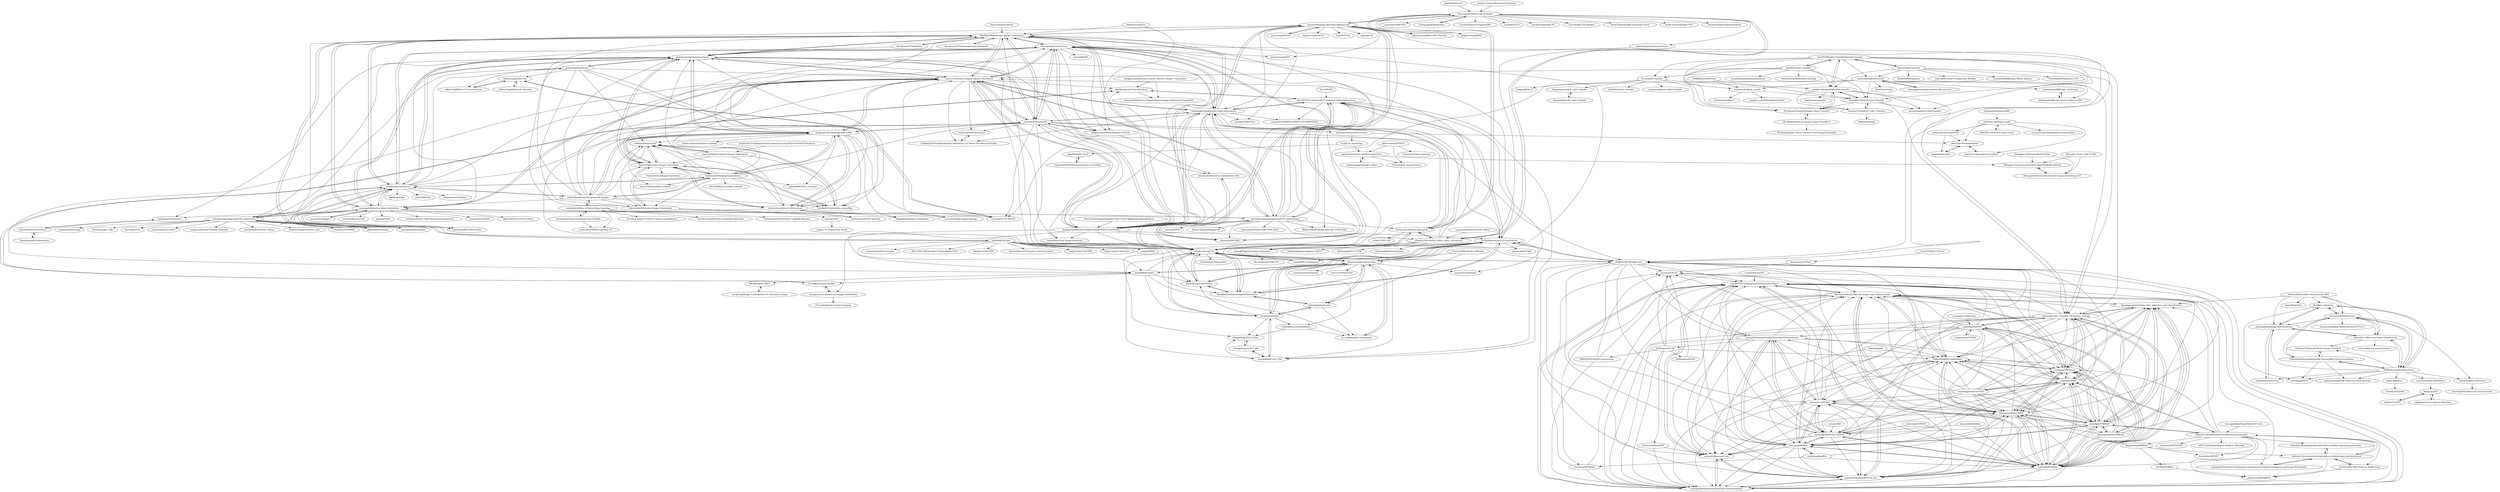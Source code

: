 digraph G {
"jamriska/ebsynth" -> "ChenyangLEI/All-In-One-Deflicker" ["e"=1]
"MarkMoHR/Awesome-Image-Colorization" -> "ericsujw/InstColorization"
"MarkMoHR/Awesome-Image-Colorization" -> "richzhang/colorization-pytorch"
"MarkMoHR/Awesome-Image-Colorization" -> "msracver/Deep-Exemplar-based-Colorization"
"MarkMoHR/Awesome-Image-Colorization" -> "ChenyangLEI/automatic-video-colorization"
"MarkMoHR/Awesome-Image-Colorization" -> "SerialLain3170/adeleine" ["e"=1]
"MarkMoHR/Awesome-Image-Colorization" -> "pvitoria/ChromaGAN"
"MarkMoHR/Awesome-Image-Colorization" -> "zhangmozhe/Deep-Exemplar-based-Video-Colorization"
"MarkMoHR/Awesome-Image-Colorization" -> "raywzy/Bringing-Old-Films-Back-to-Life"
"MarkMoHR/Awesome-Image-Colorization" -> "junyanz/interactive-deep-colorization"
"MarkMoHR/Awesome-Image-Colorization" -> "dongheehand/MemoPainter-PyTorch"
"MarkMoHR/Awesome-Image-Colorization" -> "shuchenweng/CT2"
"MarkMoHR/Awesome-Image-Colorization" -> "richzhang/colorization"
"MarkMoHR/Awesome-Image-Colorization" -> "ZhexinLiang/Control-Color"
"MarkMoHR/Awesome-Image-Colorization" -> "SerialLain3170/AwesomeAnimeResearch" ["e"=1]
"MarkMoHR/Awesome-Image-Colorization" -> "piddnad/DDColor"
"emilwallner/Coloring-greyscale-images" -> "baldassarreFe/deep-koalarization"
"emilwallner/Coloring-greyscale-images" -> "richzhang/colorization"
"emilwallner/Coloring-greyscale-images" -> "ImagingLab/Colorizing-with-GANs"
"emilwallner/Coloring-greyscale-images" -> "MarkMoHR/Awesome-Image-Colorization"
"emilwallner/Coloring-greyscale-images" -> "Armour/Automatic-Image-Colorization"
"emilwallner/Coloring-greyscale-images" -> "shekkizh/Colorization.tensorflow"
"emilwallner/Coloring-greyscale-images" -> "junyanz/interactive-deep-colorization"
"emilwallner/Coloring-greyscale-images" -> "msracver/Deep-Exemplar-based-Colorization"
"emilwallner/Coloring-greyscale-images" -> "emilwallner/How-to-learn-Deep-Learning"
"emilwallner/Coloring-greyscale-images" -> "richzhang/colorization-pytorch"
"emilwallner/Coloring-greyscale-images" -> "ericsujw/InstColorization"
"emilwallner/Coloring-greyscale-images" -> "pvitoria/ChromaGAN"
"emilwallner/Coloring-greyscale-images" -> "lukemelas/Automatic-Image-Colorization"
"emilwallner/Coloring-greyscale-images" -> "zeruniverse/neural-colorization"
"emilwallner/Coloring-greyscale-images" -> "nilboy/colorization-tf"
"fled/blur_detection" -> "whdcumt/BlurDetection"
"fled/blur_detection" -> "isalirezag/HiFST"
"fled/blur_detection" -> "priyabagaria/Image-Blur-Detection"
"fled/blur_detection" -> "WillBrennan/BlurDetection2"
"awesome-davian/Text2Colors" -> "b-z/photo_recoloring"
"awesome-davian/Text2Colors" -> "awesome-davian/pixelsne"
"SerialLain3170/adeleine" -> "MarkMoHR/Awesome-Image-Colorization" ["e"=1]
"SerialLain3170/adeleine" -> "richzhang/colorization-pytorch" ["e"=1]
"kainoj/colnet" -> "Lyken17/Colorize-Your-World"
"phoenix104104/fast_blind_video_consistency" -> "ChenyangLEI/deep-video-prior"
"phoenix104104/fast_blind_video_consistency" -> "yzxing87/pytorch-deep-video-prior"
"phoenix104104/fast_blind_video_consistency" -> "ChenyangLEI/All-In-One-Deflicker"
"phoenix104104/fast_blind_video_consistency" -> "ChenyangLEI/automatic-video-colorization"
"phoenix104104/fast_blind_video_consistency" -> "hkzhang-git/ST-CLSTM" ["e"=1]
"phoenix104104/fast_blind_video_consistency" -> "nbonneel/blindconsistency"
"phoenix104104/fast_blind_video_consistency" -> "HuiZeng/Image-Adaptive-3DLUT" ["e"=1]
"phoenix104104/fast_blind_video_consistency" -> "msracver/Deep-Exemplar-based-Colorization"
"lukemelas/Automatic-Image-Colorization" -> "Armour/Automatic-Image-Colorization"
"lukemelas/Automatic-Image-Colorization" -> "kainoj/colnet"
"lukemelas/Automatic-Image-Colorization" -> "shufanwu/colorNet-pytorch"
"lukemelas/Automatic-Image-Colorization" -> "nilboy/colorization-tf"
"ChenyangLEI/automatic-video-colorization" -> "lyh-18/TCVC-Temporally-Consistent-Video-Colorization"
"ChenyangLEI/automatic-video-colorization" -> "zhaoyuzhi/VCGAN"
"ChenyangLEI/automatic-video-colorization" -> "zhangmozhe/Deep-Exemplar-based-Video-Colorization"
"ChenyangLEI/automatic-video-colorization" -> "ChenyangLEI/deep-video-prior"
"ChenyangLEI/automatic-video-colorization" -> "satoshiiizuka/siggraphasia2019_remastering"
"ChenyangLEI/automatic-video-colorization" -> "msracver/Deep-Exemplar-based-Colorization"
"ChenyangLEI/automatic-video-colorization" -> "shuchenweng/CT2"
"ChenyangLEI/automatic-video-colorization" -> "chufengxiao/Example-based-Colorization-via-Dense-Encoding-Pyramids"
"ChenyangLEI/automatic-video-colorization" -> "hmmlillian/Gray-Image-Retrieval"
"ChenyangLEI/automatic-video-colorization" -> "MarkMoHR/Awesome-Image-Colorization"
"ChenyangLEI/automatic-video-colorization" -> "ToTheBeginning/GCP-Colorization"
"ChenyangLEI/automatic-video-colorization" -> "ericsujw/InstColorization"
"ChenyangLEI/automatic-video-colorization" -> "yyang181/NTIRE23-VIDEO-COLORIZATION" ["e"=1]
"ChenyangLEI/automatic-video-colorization" -> "pvitoria/ChromaGAN"
"ChenyangLEI/automatic-video-colorization" -> "yyang181/BiSTNet" ["e"=1]
"Sibozhu/MotionBlur-detection-by-CNN" -> "fled/blur_detection"
"Sibozhu/MotionBlur-detection-by-CNN" -> "aditya9211/Blur-and-Clear-Classification"
"Sibozhu/MotionBlur-detection-by-CNN" -> "HyeongseokSon1/deep_blur_detection_and_classification"
"Sibozhu/MotionBlur-detection-by-CNN" -> "whdcumt/BlurDetection"
"Sibozhu/MotionBlur-detection-by-CNN" -> "lospooky/pyblur"
"Sibozhu/MotionBlur-detection-by-CNN" -> "priyabagaria/Image-Blur-Detection"
"sjhwang82/AdvancedML" -> "DAVIAN-Lab/Paper-study" ["e"=1]
"ImagingLab/Colorizing-with-GANs" -> "zeruniverse/neural-colorization"
"ImagingLab/Colorizing-with-GANs" -> "Armour/Automatic-Image-Colorization"
"ImagingLab/Colorizing-with-GANs" -> "baldassarreFe/deep-koalarization"
"ImagingLab/Colorizing-with-GANs" -> "msracver/Deep-Exemplar-based-Colorization"
"ImagingLab/Colorizing-with-GANs" -> "pvitoria/ChromaGAN"
"ImagingLab/Colorizing-with-GANs" -> "pdrabinski/GAN_Colorizer"
"ImagingLab/Colorizing-with-GANs" -> "richzhang/colorization-pytorch"
"ImagingLab/Colorizing-with-GANs" -> "shekkizh/Colorization.tensorflow"
"ImagingLab/Colorizing-with-GANs" -> "nilboy/colorization-tf"
"ImagingLab/Colorizing-with-GANs" -> "TengdaHan/Image-Colorization"
"ImagingLab/Colorizing-with-GANs" -> "ccyyatnet/COLORGAN"
"ImagingLab/Colorizing-with-GANs" -> "ericsujw/InstColorization"
"ImagingLab/Colorizing-with-GANs" -> "emilwallner/Coloring-greyscale-images"
"ImagingLab/Colorizing-with-GANs" -> "moein-shariatnia/Deep-Learning"
"ImagingLab/Colorizing-with-GANs" -> "MarkMoHR/Awesome-Image-Colorization"
"richzhang/colorization-pytorch" -> "msracver/Deep-Exemplar-based-Colorization"
"richzhang/colorization-pytorch" -> "junyanz/interactive-deep-colorization"
"richzhang/colorization-pytorch" -> "MarkMoHR/Awesome-Image-Colorization"
"richzhang/colorization-pytorch" -> "ericsujw/InstColorization"
"richzhang/colorization-pytorch" -> "pvitoria/ChromaGAN"
"richzhang/colorization-pytorch" -> "Armour/Automatic-Image-Colorization"
"richzhang/colorization-pytorch" -> "ChenyangLEI/automatic-video-colorization"
"richzhang/colorization-pytorch" -> "richzhang/colorization"
"richzhang/colorization-pytorch" -> "gustavla/autocolorize"
"richzhang/colorization-pytorch" -> "ImagingLab/Colorizing-with-GANs"
"richzhang/colorization-pytorch" -> "shuchenweng/CT2"
"richzhang/colorization-pytorch" -> "lukemelas/Automatic-Image-Colorization"
"richzhang/colorization-pytorch" -> "Epiphqny/Colorization"
"richzhang/colorization-pytorch" -> "zhangmozhe/Deep-Exemplar-based-Video-Colorization"
"richzhang/colorization-pytorch" -> "zeruniverse/neural-colorization"
"chia56028/Color-Transfer-between-Images" -> "pengbo-learn/python-color-transfer"
"chia56028/Color-Transfer-between-Images" -> "codeslake/Color_Transfer_Histogram_Analogy"
"chia56028/Color-Transfer-between-Images" -> "jrosebr1/color_transfer"
"chia56028/Color-Transfer-between-Images" -> "hmmlillian/Neural-Color-Transfer"
"chia56028/Color-Transfer-between-Images" -> "TJCoding/Enhanced-Image-Colour-Transfer"
"chia56028/Color-Transfer-between-Images" -> "AissamDjahnine/ColorTransfer"
"chia56028/Color-Transfer-between-Images" -> "frcs/colour-transfer"
"chia56028/Color-Transfer-between-Images" -> "mahmoudnafifi/HistoGAN"
"chia56028/Color-Transfer-between-Images" -> "minhmanho/deep_preset"
"chia56028/Color-Transfer-between-Images" -> "hahnec/color-matcher"
"manuelruder/fast-artistic-videos" -> "phoenix104104/fast_blind_video_consistency" ["e"=1]
"emilwallner/Deep-Learning-From-Scratch" -> "emilwallner/Deep-Learning-101"
"emilwallner/Deep-Learning-From-Scratch" -> "emilwallner/How-to-learn-Deep-Learning"
"msracver/Deep-Exemplar-based-Colorization" -> "zhangmozhe/Deep-Exemplar-based-Video-Colorization"
"msracver/Deep-Exemplar-based-Colorization" -> "richzhang/colorization-pytorch"
"msracver/Deep-Exemplar-based-Colorization" -> "ericsujw/InstColorization"
"msracver/Deep-Exemplar-based-Colorization" -> "pvitoria/ChromaGAN"
"msracver/Deep-Exemplar-based-Colorization" -> "ChenyangLEI/automatic-video-colorization"
"msracver/Deep-Exemplar-based-Colorization" -> "MarkMoHR/Awesome-Image-Colorization"
"msracver/Deep-Exemplar-based-Colorization" -> "hmmlillian/Gray-Image-Retrieval"
"msracver/Deep-Exemplar-based-Colorization" -> "chufengxiao/Example-based-Colorization-via-Dense-Encoding-Pyramids"
"msracver/Deep-Exemplar-based-Colorization" -> "Armour/Automatic-Image-Colorization"
"msracver/Deep-Exemplar-based-Colorization" -> "ImagingLab/Colorizing-with-GANs"
"msracver/Deep-Exemplar-based-Colorization" -> "satoshiiizuka/siggraphasia2019_remastering"
"msracver/Deep-Exemplar-based-Colorization" -> "xuzhongyou/Colorization"
"msracver/Deep-Exemplar-based-Colorization" -> "pmh9960/iColoriT"
"msracver/Deep-Exemplar-based-Colorization" -> "zhaohengyuan1/Color2Embed"
"msracver/Deep-Exemplar-based-Colorization" -> "junyanz/interactive-deep-colorization"
"hmmlillian/Neural-Color-Transfer" -> "rassilon712/Neural_Color_Transfer"
"hmmlillian/Neural-Color-Transfer" -> "pengbo-learn/python-color-transfer"
"hmmlillian/Neural-Color-Transfer" -> "TJCoding/Enhanced-Image-Colour-Transfer"
"hmmlillian/Neural-Color-Transfer" -> "codeslake/Color_Transfer_Histogram_Analogy"
"hmmlillian/Neural-Color-Transfer" -> "AissamDjahnine/ColorTransfer"
"DAVIAN-Lab/Vision-Paper-study" -> "DAVIAN-Lab/Paper-study"
"indyka/blur-detection" -> "priyabagaria/Image-Blur-Detection"
"priyabagaria/Image-Blur-Detection" -> "indyka/blur-detection"
"priyabagaria/Image-Blur-Detection" -> "aditya9211/Blur-and-Clear-Classification"
"priyabagaria/Image-Blur-Detection" -> "fled/blur_detection"
"HyeongseokSon1/deep_blur_detection_and_classification" -> "HyeongseokSon1/natural_image_tone_enhancement"
"HyeongseokSon1/deep_blur_detection_and_classification" -> "T2Kim/DeepVirtualMarkers"
"HyeongseokSon1/deep_blur_detection_and_classification" -> "codeslake/SYNDOF"
"HyeongseokSon1/deep_blur_detection_and_classification" -> "HyeongseokSon1/KPAC"
"HyeongseokSon1/deep_blur_detection_and_classification" -> "codeslake/DMENet"
"HyeongseokSon1/deep_blur_detection_and_classification" -> "HyeongseokSon1/SRFeat"
"HyeongseokSon1/deep_blur_detection_and_classification" -> "codeslake/PVDNet"
"HyeongseokSon1/deep_blur_detection_and_classification" -> "codeslake/Color_Transfer_Histogram_Analogy"
"codeslake/DMENet" -> "codeslake/SYNDOF"
"codeslake/DMENet" -> "HyeongseokSon1/natural_image_tone_enhancement"
"codeslake/DMENet" -> "codeslake/PVDNet"
"codeslake/DMENet" -> "HyeongseokSon1/KPAC"
"codeslake/DMENet" -> "codeslake/Color_Transfer_Histogram_Analogy"
"codeslake/DMENet" -> "codeslake/IFAN"
"codeslake/DMENet" -> "T2Kim/DeepVirtualMarkers"
"codeslake/DMENet" -> "HyeongseokSon1/deep_blur_detection_and_classification"
"codeslake/DMENet" -> "ycjungSubhuman/pytorch_tps"
"codeslake/DMENet" -> "rimchang/RSBlur"
"codeslake/DMENet" -> "monsterPro/TexMapGenOnDeformableObject"
"codeslake/DMENet" -> "HyeongseokSon1/SRFeat"
"codeslake/DMENet" -> "Abdullah-Abuolaim/defocus-deblurring-dual-pixel"
"codeslake/DMENet" -> "codeslake/RealTime_VDBLR"
"codeslake/DMENet" -> "kamse/CostDCNet"
"dongheehand/MemoPainter-PyTorch" -> "ccyyatnet/COLORGAN"
"dongheehand/MemoPainter-PyTorch" -> "zhaoyuzhi/Semantic-Colorization-GAN"
"dongheehand/MemoPainter-PyTorch" -> "pvitoria/ChromaGAN"
"rassilon712/Neural_Color_Transfer" -> "hmmlillian/Neural-Color-Transfer"
"rassilon712/Neural_Color_Transfer" -> "hokkaido/otomo"
"zli2014/python--" -> "xialeiliu/RankIQA" ["e"=1]
"mahmoudnafifi/Image_recoloring" -> "mahmoudnafifi/color-aware-style-transfer"
"JianchaoTan/fastLayerDecomposition" -> "amberwangyili/palette-refine"
"JianchaoTan/fastLayerDecomposition" -> "V-Sense/soft_segmentation"
"JianchaoTan/fastLayerDecomposition" -> "Zhengjun-Du/GeometricPaletteBasedVideoRecoloring"
"codeslake/SYNDOF" -> "codeslake/DMENet"
"codeslake/SYNDOF" -> "HyeongseokSon1/natural_image_tone_enhancement"
"codeslake/SYNDOF" -> "HyeongseokSon1/KPAC"
"codeslake/SYNDOF" -> "T2Kim/DeepVirtualMarkers"
"codeslake/SYNDOF" -> "codeslake/PVDNet"
"codeslake/SYNDOF" -> "codeslake/Color_Transfer_Histogram_Analogy"
"codeslake/SYNDOF" -> "HyeongseokSon1/deep_blur_detection_and_classification"
"codeslake/SYNDOF" -> "monsterPro/TexMapGenOnDeformableObject"
"codeslake/SYNDOF" -> "codeslake/IFAN"
"codeslake/SYNDOF" -> "ycjungSubhuman/computational-caricaturization"
"tokenrove/blur-detection" -> "huneng/blur-detect-use-haar-wavelet"
"awesome-davian/lecture-videos" -> "awesome-davian/pixelsne"
"HyeongseokSon1/SRFeat" -> "HyeongseokSon1/natural_image_tone_enhancement"
"HyeongseokSon1/SRFeat" -> "T2Kim/DeepVirtualMarkers"
"HyeongseokSon1/SRFeat" -> "HyeongseokSon1/KPAC"
"HyeongseokSon1/SRFeat" -> "HyeongseokSon1/deep_blur_detection_and_classification"
"HyeongseokSon1/SRFeat" -> "codeslake/SYNDOF"
"HyeongseokSon1/SRFeat" -> "codeslake/DMENet"
"HyeongseokSon1/SRFeat" -> "codeslake/PVDNet"
"chuchienshu/Colorization" -> "Epiphqny/Colorization"
"chuchienshu/Colorization" -> "Time0o/colorful-colorization"
"Epiphqny/Colorization" -> "chuchienshu/Colorization"
"Time0o/colorful-colorization" -> "chuchienshu/Colorization"
"chufengxiao/Example-based-Colorization-via-Dense-Encoding-Pyramids" -> "xuzhongyou/Colorization"
"Zhengjun-Du/PoissonDeformation" -> "Zhengjun-Du/Convexhull-based-Image-Recoloring-GUI"
"Zhengjun-Du/PoissonDeformation" -> "Zhengjun-Du/GeometricPaletteBasedVideoRecoloring"
"hahnec/color-matcher" -> "chia56028/Color-Transfer-between-Images"
"hahnec/color-matcher" -> "mahmoudnafifi/HistoGAN"
"hahnec/color-matcher" -> "pengbo-learn/python-color-transfer"
"hahnec/color-matcher" -> "mahmoudnafifi/Deep_White_Balance" ["e"=1]
"hahnec/color-matcher" -> "Extraltodeus/Skimmed_CFG" ["e"=1]
"hahnec/color-matcher" -> "ZHKKKe/Harmonizer" ["e"=1]
"hahnec/color-matcher" -> "codeslake/Color_Transfer_Histogram_Analogy"
"hahnec/color-matcher" -> "john-mnz/ComfyUI-Inspyrenet-Rembg" ["e"=1]
"minhmanho/deep_preset" -> "hmmlillian/Neural-Color-Transfer"
"minhmanho/deep_preset" -> "minhmanho/rrdncnn" ["e"=1]
"minhmanho/deep_preset" -> "jonghwa-yim/FilterStyleTransfer"
"codeslake/Color_Transfer_Histogram_Analogy" -> "codeslake/SYNDOF"
"codeslake/Color_Transfer_Histogram_Analogy" -> "codeslake/PVDNet"
"codeslake/Color_Transfer_Histogram_Analogy" -> "codeslake/DMENet"
"codeslake/Color_Transfer_Histogram_Analogy" -> "HyeongseokSon1/natural_image_tone_enhancement"
"codeslake/Color_Transfer_Histogram_Analogy" -> "T2Kim/DeepVirtualMarkers"
"codeslake/Color_Transfer_Histogram_Analogy" -> "HyeongseokSon1/KPAC"
"codeslake/Color_Transfer_Histogram_Analogy" -> "codeslake/IFAN"
"codeslake/Color_Transfer_Histogram_Analogy" -> "ycjungSubhuman/pytorch_tps"
"codeslake/Color_Transfer_Histogram_Analogy" -> "HyeongseokSon1/deep_blur_detection_and_classification"
"codeslake/Color_Transfer_Histogram_Analogy" -> "codeslake/RealTime_VDBLR"
"codeslake/Color_Transfer_Histogram_Analogy" -> "kamse/CostDCNet"
"codeslake/Color_Transfer_Histogram_Analogy" -> "monsterPro/TexMapGenOnDeformableObject"
"codeslake/Color_Transfer_Histogram_Analogy" -> "ycjungSubhuman/cyobj"
"codeslake/Color_Transfer_Histogram_Analogy" -> "rimchang/RSBlur"
"codeslake/Color_Transfer_Histogram_Analogy" -> "codeslake/RefVSR"
"pvitoria/ChromaGAN" -> "zhaoyuzhi/Semantic-Colorization-GAN"
"pvitoria/ChromaGAN" -> "dongheehand/MemoPainter-PyTorch"
"pvitoria/ChromaGAN" -> "msracver/Deep-Exemplar-based-Colorization"
"pvitoria/ChromaGAN" -> "ericsujw/InstColorization"
"pvitoria/ChromaGAN" -> "richzhang/colorization-pytorch"
"pvitoria/ChromaGAN" -> "ChenyangLEI/automatic-video-colorization"
"pvitoria/ChromaGAN" -> "MarkMoHR/Awesome-Image-Colorization"
"pvitoria/ChromaGAN" -> "shuchenweng/CT2"
"pvitoria/ChromaGAN" -> "KIMGEONUNG/BigColor"
"pvitoria/ChromaGAN" -> "awesome-davian/Text2Colors"
"pvitoria/ChromaGAN" -> "ccyyatnet/COLORGAN"
"pvitoria/ChromaGAN" -> "ImagingLab/Colorizing-with-GANs"
"pvitoria/ChromaGAN" -> "jixiaozhong/ColorFormer"
"pvitoria/ChromaGAN" -> "MenghanXia/DisentangledColorization"
"pvitoria/ChromaGAN" -> "xuzhongyou/Colorization"
"ericsujw/InstColorization" -> "MarkMoHR/Awesome-Image-Colorization"
"ericsujw/InstColorization" -> "richzhang/colorization-pytorch"
"ericsujw/InstColorization" -> "msracver/Deep-Exemplar-based-Colorization"
"ericsujw/InstColorization" -> "pvitoria/ChromaGAN"
"ericsujw/InstColorization" -> "ChenyangLEI/automatic-video-colorization"
"ericsujw/InstColorization" -> "zhangmozhe/Deep-Exemplar-based-Video-Colorization"
"ericsujw/InstColorization" -> "satoshiiizuka/siggraphasia2019_remastering"
"ericsujw/InstColorization" -> "JingyunLiang/VRT" ["e"=1]
"ericsujw/InstColorization" -> "shuchenweng/CT2"
"ericsujw/InstColorization" -> "dongheehand/MemoPainter-PyTorch"
"ericsujw/InstColorization" -> "yrcong/RelTR" ["e"=1]
"ericsujw/InstColorization" -> "ToTheBeginning/GCP-Colorization"
"ericsujw/InstColorization" -> "richzhang/colorization"
"ericsujw/InstColorization" -> "KIMGEONUNG/BigColor"
"ericsujw/InstColorization" -> "Mukosame/Zooming-Slow-Mo-CVPR-2020" ["e"=1]
"satoshiiizuka/siggraphasia2019_remastering" -> "ChenyangLEI/automatic-video-colorization"
"satoshiiizuka/siggraphasia2019_remastering" -> "zhangmozhe/Deep-Exemplar-based-Video-Colorization"
"satoshiiizuka/siggraphasia2019_remastering" -> "raywzy/Bringing-Old-Films-Back-to-Life"
"satoshiiizuka/siggraphasia2019_remastering" -> "ericsujw/InstColorization"
"satoshiiizuka/siggraphasia2019_remastering" -> "msracver/Deep-Exemplar-based-Colorization"
"satoshiiizuka/siggraphasia2019_remastering" -> "ChenyangLEI/deep-video-prior"
"satoshiiizuka/siggraphasia2019_remastering" -> "lyh-18/TCVC-Temporally-Consistent-Video-Colorization"
"satoshiiizuka/siggraphasia2019_remastering" -> "zhaoyuzhi/VCGAN"
"satoshiiizuka/siggraphasia2019_remastering" -> "YapengTian/TDAN-VSR-CVPR-2020" ["e"=1]
"satoshiiizuka/siggraphasia2019_remastering" -> "MarkMoHR/Awesome-Image-Colorization"
"satoshiiizuka/siggraphasia2019_remastering" -> "xinntao/EDVR" ["e"=1]
"satoshiiizuka/siggraphasia2019_remastering" -> "junyanz/interactive-deep-colorization"
"satoshiiizuka/siggraphasia2019_remastering" -> "dvlab-research/Simple-SR" ["e"=1]
"satoshiiizuka/siggraphasia2019_remastering" -> "Mukosame/Zooming-Slow-Mo-CVPR-2020" ["e"=1]
"satoshiiizuka/siggraphasia2019_remastering" -> "phoenix104104/fast_blind_video_consistency"
"blandocs/Tag2Pix" -> "dongheehand/MemoPainter-PyTorch" ["e"=1]
"blandocs/Tag2Pix" -> "MarkMoHR/Awesome-Image-Colorization" ["e"=1]
"SerialLain3170/AwesomeAnimeResearch" -> "MarkMoHR/Awesome-Image-Colorization" ["e"=1]
"mahmoudnafifi/HistoGAN" -> "mahmoudnafifi/Image_recoloring"
"mahmoudnafifi/HistoGAN" -> "hmmlillian/Neural-Color-Transfer"
"mahmoudnafifi/HistoGAN" -> "shuchenweng/CT2"
"mahmoudnafifi/HistoGAN" -> "codeslake/Color_Transfer_Histogram_Analogy"
"mahmoudnafifi/HistoGAN" -> "minhmanho/deep_preset"
"mahmoudnafifi/HistoGAN" -> "chail/anyres-gan" ["e"=1]
"mahmoudnafifi/HistoGAN" -> "taesungp/swapping-autoencoder-pytorch" ["e"=1]
"mahmoudnafifi/HistoGAN" -> "mahmoudnafifi/color-aware-style-transfer"
"zzh-tech/ESTRNN" -> "codeslake/RealTime_VDBLR" ["e"=1]
"zzh-tech/ESTRNN" -> "codeslake/PVDNet" ["e"=1]
"rimchang/RealBlur" -> "rimchang/RSBlur" ["e"=1]
"rimchang/RealBlur" -> "HyeongseokSon1/KPAC" ["e"=1]
"rimchang/RealBlur" -> "codeslake/PVDNet" ["e"=1]
"rimchang/RealBlur" -> "rimchang/HCDeblur" ["e"=1]
"elejke/awesome-defocus-detection" -> "shangcai1/SG"
"vinthony/depth-distillation" -> "shangcai1/SG"
"ChenyangLEI/deep-video-prior" -> "yzxing87/pytorch-deep-video-prior"
"ChenyangLEI/deep-video-prior" -> "phoenix104104/fast_blind_video_consistency"
"ChenyangLEI/deep-video-prior" -> "ChenyangLEI/automatic-video-colorization"
"ChenyangLEI/deep-video-prior" -> "ChenyangLEI/All-In-One-Deflicker"
"ChenyangLEI/deep-video-prior" -> "lyh-18/TCVC-Temporally-Consistent-Video-Colorization"
"ChenyangLEI/deep-video-prior" -> "csbhr/CDVD-TSP" ["e"=1]
"jrosebr1/color_transfer" -> "chia56028/Color-Transfer-between-Images"
"jrosebr1/color_transfer" -> "frcs/colour-transfer"
"jrosebr1/color_transfer" -> "rassilon712/Neural_Color_Transfer"
"jrosebr1/color_transfer" -> "pengbo-learn/python-color-transfer"
"jrosebr1/color_transfer" -> "wasidennis/DeepHarmonization" ["e"=1]
"jrosebr1/color_transfer" -> "msracver/Deep-Exemplar-based-Colorization"
"jrosebr1/color_transfer" -> "hmmlillian/Neural-Color-Transfer"
"jrosebr1/color_transfer" -> "MarcoForte/closed-form-matting" ["e"=1]
"SeungjunNah/DeepDeblur-PyTorch" -> "Abdullah-Abuolaim/defocus-deblurring-dual-pixel" ["e"=1]
"pipi3838/DIP_Final" -> "rupareddy5/Palette-based-photo-recoloring"
"pfnet-research/FSCS" -> "liuguoyou/color-unmixing"
"pfnet-research/FSCS" -> "JianchaoTan/fastLayerDecomposition"
"pfnet-research/FSCS" -> "V-Sense/soft_segmentation"
"Abdullah-Abuolaim/defocus-deblurring-dual-pixel" -> "Abdullah-Abuolaim/recurrent-defocus-deblurring-synth-dual-pixel"
"Abdullah-Abuolaim/defocus-deblurring-dual-pixel" -> "codeslake/IFAN"
"Abdullah-Abuolaim/defocus-deblurring-dual-pixel" -> "codeslake/DMENet"
"Abdullah-Abuolaim/defocus-deblurring-dual-pixel" -> "xytmhy/DID-ANet-Defocus-Deblurring"
"Abdullah-Abuolaim/defocus-deblurring-dual-pixel" -> "junjun-jiang/BaMBNet"
"Abdullah-Abuolaim/defocus-deblurring-dual-pixel" -> "codeslake/SYNDOF"
"Abdullah-Abuolaim/defocus-deblurring-dual-pixel" -> "zeyuxiao1997/EDPN"
"Abdullah-Abuolaim/defocus-deblurring-dual-pixel" -> "binorchen/AIFNET"
"Abdullah-Abuolaim/defocus-deblurring-dual-pixel" -> "panpanfei/Dual-Pixel-Exploration-Simultaneous-Depth-Estimation-and-Image-Restoration"
"Abdullah-Abuolaim/defocus-deblurring-dual-pixel" -> "HyeongseokSon1/deep_blur_detection_and_classification"
"Abdullah-Abuolaim/defocus-deblurring-dual-pixel" -> "HDCVLab/Deblurring-by-Realistic-Blurring" ["e"=1]
"Abdullah-Abuolaim/defocus-deblurring-dual-pixel" -> "lingyanruan/DRBNet"
"Abdullah-Abuolaim/defocus-deblurring-dual-pixel" -> "Abdullah-Abuolaim/multi-task-defocus-deblurring-dual-pixel-nimat"
"xytmhy/DID-ANet-Defocus-Deblurring" -> "Abdullah-Abuolaim/recurrent-defocus-deblurring-synth-dual-pixel"
"xytmhy/DID-ANet-Defocus-Deblurring" -> "junjun-jiang/BaMBNet"
"zhaoyuzhi/VCGAN" -> "zhaoyuzhi/Semantic-Colorization-GAN"
"zhaoyuzhi/VCGAN" -> "lyh-18/TCVC-Temporally-Consistent-Video-Colorization"
"lyh-18/EQVI" -> "lyh-18/TCVC-Temporally-Consistent-Video-Colorization" ["e"=1]
"Jungjaewon/Reference_based_Skectch_Image_Colorization" -> "zhaoyuzhi/Reference-Based-Sketch-Image-Colorization-ImageNet" ["e"=1]
"Jungjaewon/Reference_based_Skectch_Image_Colorization" -> "zhaohengyuan1/Color2Embed" ["e"=1]
"pengbo-learn/python-color-transfer" -> "TJCoding/Enhanced-Image-Colour-Transfer"
"pengbo-learn/python-color-transfer" -> "hmmlillian/Neural-Color-Transfer"
"pengbo-learn/python-color-transfer" -> "chia56028/Color-Transfer-between-Images"
"pengbo-learn/python-color-transfer" -> "AissamDjahnine/ColorTransfer"
"pengbo-learn/python-color-transfer" -> "codeslake/Color_Transfer_Histogram_Analogy"
"pengbo-learn/python-color-transfer" -> "rassilon712/Neural_Color_Transfer"
"pengbo-learn/python-color-transfer" -> "rpetit/color-transfer"
"xuzhongyou/Colorization" -> "chufengxiao/Example-based-Colorization-via-Dense-Encoding-Pyramids"
"CV-xueba/Gray2ColorNet" -> "wangyins/transformer-for-image-colorization"
"CV-xueba/Gray2ColorNet" -> "zhaohengyuan1/Color2Embed"
"TJCoding/Enhanced-Image-Colour-Transfer" -> "TJCoding/Enhanced-Image-Colour-Transfer-2"
"TJCoding/Enhanced-Image-Colour-Transfer" -> "pengbo-learn/python-color-transfer"
"amberwangyili/palette-refine" -> "JianchaoTan/fastLayerDecomposition"
"monsterPro/TexMapGenOnDeformableObject" -> "ycjungSubhuman/computational-caricaturization"
"monsterPro/TexMapGenOnDeformableObject" -> "ycjungSubhuman/cyobj"
"monsterPro/TexMapGenOnDeformableObject" -> "ycjungSubhuman/pytorch_tps"
"monsterPro/TexMapGenOnDeformableObject" -> "HyeongseokSon1/natural_image_tone_enhancement"
"HyeongseokSon1/natural_image_tone_enhancement" -> "T2Kim/DeepVirtualMarkers"
"HyeongseokSon1/natural_image_tone_enhancement" -> "HyeongseokSon1/KPAC"
"HyeongseokSon1/natural_image_tone_enhancement" -> "ycjungSubhuman/computational-caricaturization"
"HyeongseokSon1/natural_image_tone_enhancement" -> "monsterPro/TexMapGenOnDeformableObject"
"HyeongseokSon1/natural_image_tone_enhancement" -> "codeslake/SYNDOF"
"HyeongseokSon1/natural_image_tone_enhancement" -> "ycjungSubhuman/cyobj"
"HyeongseokSon1/natural_image_tone_enhancement" -> "ycjungSubhuman/pytorch_tps"
"HyeongseokSon1/natural_image_tone_enhancement" -> "codeslake/PVDNet"
"HyeongseokSon1/natural_image_tone_enhancement" -> "HyeongseokSon1/deep_blur_detection_and_classification"
"ljzycmd/SimDeblur" -> "codeslake/PVDNet" ["e"=1]
"ljzycmd/SimDeblur" -> "codeslake/RealTime_VDBLR" ["e"=1]
"wonjongg/StyleCariGAN" -> "HyeongseokSon1/natural_image_tone_enhancement"
"wonjongg/StyleCariGAN" -> "HyeongseokSon1/KPAC"
"wonjongg/StyleCariGAN" -> "T2Kim/DeepVirtualMarkers"
"wonjongg/StyleCariGAN" -> "codeslake/SYNDOF"
"wonjongg/StyleCariGAN" -> "codeslake/PVDNet"
"wonjongg/StyleCariGAN" -> "codeslake/DMENet"
"wonjongg/StyleCariGAN" -> "codeslake/Color_Transfer_Histogram_Analogy"
"wonjongg/StyleCariGAN" -> "codeslake/IFAN"
"wonjongg/StyleCariGAN" -> "ycjungSubhuman/DeepDeformable3DCaricatures"
"wonjongg/StyleCariGAN" -> "HyeongseokSon1/SRFeat"
"wonjongg/StyleCariGAN" -> "HyeongseokSon1/deep_blur_detection_and_classification"
"wonjongg/StyleCariGAN" -> "ycjungSubhuman/pytorch_tps"
"wonjongg/StyleCariGAN" -> "codeslake/RealTime_VDBLR"
"wonjongg/StyleCariGAN" -> "kamse/CostDCNet"
"wonjongg/StyleCariGAN" -> "KIMGEONUNG/BigColor"
"Utkarsh-Deshmukh/Spatially-Varying-Blur-Detection-python" -> "Utkarsh-Deshmukh/Blurry-Image-Detector"
"Utkarsh-Deshmukh/Spatially-Varying-Blur-Detection-python" -> "whdcumt/BlurDetection"
"Utkarsh-Deshmukh/Spatially-Varying-Blur-Detection-python" -> "pedrofrodenas/blur-Detection-Haar-Wavelet"
"Utkarsh-Deshmukh/Spatially-Varying-Blur-Detection-python" -> "isalirezag/HiFST"
"Utkarsh-Deshmukh/Spatially-Varying-Blur-Detection-python" -> "WillBrennan/BlurDetection2"
"Time-Travel-Rephotography/Time-Travel-Rephotography.github.io" -> "zhangmozhe/Deep-Exemplar-based-Video-Colorization" ["e"=1]
"codeslake/PVDNet" -> "HyeongseokSon1/KPAC"
"codeslake/PVDNet" -> "HyeongseokSon1/natural_image_tone_enhancement"
"codeslake/PVDNet" -> "T2Kim/DeepVirtualMarkers"
"codeslake/PVDNet" -> "codeslake/SYNDOF"
"codeslake/PVDNet" -> "codeslake/IFAN"
"codeslake/PVDNet" -> "codeslake/DMENet"
"codeslake/PVDNet" -> "codeslake/Color_Transfer_Histogram_Analogy"
"codeslake/PVDNet" -> "codeslake/RealTime_VDBLR"
"codeslake/PVDNet" -> "HyeongseokSon1/deep_blur_detection_and_classification"
"codeslake/PVDNet" -> "rimchang/RSBlur"
"codeslake/PVDNet" -> "codeslake/RefVSR"
"codeslake/PVDNet" -> "monsterPro/TexMapGenOnDeformableObject"
"codeslake/PVDNet" -> "ycjungSubhuman/pytorch_tps"
"codeslake/PVDNet" -> "kamse/CostDCNet"
"codeslake/PVDNet" -> "ycjungSubhuman/computational-caricaturization"
"codeslake/IFAN" -> "codeslake/PVDNet"
"codeslake/IFAN" -> "HyeongseokSon1/KPAC"
"codeslake/IFAN" -> "codeslake/DMENet"
"codeslake/IFAN" -> "codeslake/SYNDOF"
"codeslake/IFAN" -> "codeslake/Color_Transfer_Histogram_Analogy"
"codeslake/IFAN" -> "T2Kim/DeepVirtualMarkers"
"codeslake/IFAN" -> "HyeongseokSon1/natural_image_tone_enhancement"
"codeslake/IFAN" -> "Abdullah-Abuolaim/defocus-deblurring-dual-pixel"
"codeslake/IFAN" -> "codeslake/RealTime_VDBLR"
"codeslake/IFAN" -> "codeslake/RefVSR"
"codeslake/IFAN" -> "rimchang/RSBlur"
"codeslake/IFAN" -> "HyeongseokSon1/deep_blur_detection_and_classification"
"codeslake/IFAN" -> "kamse/CostDCNet"
"codeslake/IFAN" -> "KIMGEONUNG/BigColor"
"codeslake/IFAN" -> "wonjongg/StyleCariGAN"
"yzxing87/pytorch-deep-video-prior" -> "ChenyangLEI/deep-video-prior"
"yzxing87/pytorch-deep-video-prior" -> "ZhouYiiFeng/TDMS-Net"
"lyh-18/TCVC-Temporally-Consistent-Video-Colorization" -> "ToTheBeginning/GCP-Colorization"
"lyh-18/TCVC-Temporally-Consistent-Video-Colorization" -> "zhaohengyuan1/Color2Embed"
"lyh-18/TCVC-Temporally-Consistent-Video-Colorization" -> "yyang181/NTIRE23-VIDEO-COLORIZATION" ["e"=1]
"lyh-18/TCVC-Temporally-Consistent-Video-Colorization" -> "shuchenweng/CT2"
"lyh-18/TCVC-Temporally-Consistent-Video-Colorization" -> "zhaoyuzhi/VCGAN"
"lyh-18/TCVC-Temporally-Consistent-Video-Colorization" -> "yyang181/colormnet" ["e"=1]
"lyh-18/TCVC-Temporally-Consistent-Video-Colorization" -> "changzheng123/L-CAD"
"lyh-18/TCVC-Temporally-Consistent-Video-Colorization" -> "ChenyangLEI/automatic-video-colorization"
"zhangmozhe/Deep-Exemplar-based-Video-Colorization" -> "ChenyangLEI/automatic-video-colorization"
"zhangmozhe/Deep-Exemplar-based-Video-Colorization" -> "msracver/Deep-Exemplar-based-Colorization"
"zhangmozhe/Deep-Exemplar-based-Video-Colorization" -> "hmmlillian/Gray-Image-Retrieval"
"zhangmozhe/Deep-Exemplar-based-Video-Colorization" -> "raywzy/Bringing-Old-Films-Back-to-Life"
"zhangmozhe/Deep-Exemplar-based-Video-Colorization" -> "satoshiiizuka/siggraphasia2019_remastering"
"zhangmozhe/Deep-Exemplar-based-Video-Colorization" -> "lyh-18/TCVC-Temporally-Consistent-Video-Colorization"
"zhangmozhe/Deep-Exemplar-based-Video-Colorization" -> "ericsujw/InstColorization"
"zhangmozhe/Deep-Exemplar-based-Video-Colorization" -> "ToTheBeginning/GCP-Colorization"
"zhangmozhe/Deep-Exemplar-based-Video-Colorization" -> "wangyins/transformer-for-image-colorization"
"zhangmozhe/Deep-Exemplar-based-Video-Colorization" -> "MarkMoHR/Awesome-Image-Colorization"
"zhangmozhe/Deep-Exemplar-based-Video-Colorization" -> "pvitoria/ChromaGAN"
"zhangmozhe/Deep-Exemplar-based-Video-Colorization" -> "shuchenweng/CT2"
"zhangmozhe/Deep-Exemplar-based-Video-Colorization" -> "zhaoyuzhi/VCGAN"
"zhangmozhe/Deep-Exemplar-based-Video-Colorization" -> "pmh9960/iColoriT"
"zhangmozhe/Deep-Exemplar-based-Video-Colorization" -> "zhaohengyuan1/Color2Embed"
"yumingj/C2-Matching" -> "codeslake/RefVSR" ["e"=1]
"zhaoyuzhi/Semantic-Colorization-GAN" -> "zhaoyuzhi/VCGAN"
"Abdullah-Abuolaim/multi-task-defocus-deblurring-dual-pixel-nimat" -> "Abdullah-Abuolaim/recurrent-defocus-deblurring-synth-dual-pixel"
"mahmoudnafifi/color-aware-style-transfer" -> "mahmoudnafifi/Image_recoloring"
"Abdullah-Abuolaim/recurrent-defocus-deblurring-synth-dual-pixel" -> "xytmhy/DID-ANet-Defocus-Deblurring"
"Abdullah-Abuolaim/recurrent-defocus-deblurring-synth-dual-pixel" -> "panpanfei/Dual-Pixel-Exploration-Simultaneous-Depth-Estimation-and-Image-Restoration"
"Abdullah-Abuolaim/recurrent-defocus-deblurring-synth-dual-pixel" -> "Abdullah-Abuolaim/defocus-deblurring-dual-pixel"
"Abdullah-Abuolaim/recurrent-defocus-deblurring-synth-dual-pixel" -> "Abdullah-Abuolaim/multi-task-defocus-deblurring-dual-pixel-nimat"
"Abdullah-Abuolaim/recurrent-defocus-deblurring-synth-dual-pixel" -> "junjun-jiang/BaMBNet"
"panpanfei/Dual-Pixel-Exploration-Simultaneous-Depth-Estimation-and-Image-Restoration" -> "Abdullah-Abuolaim/recurrent-defocus-deblurring-synth-dual-pixel"
"zhaohengyuan1/Color2Embed" -> "CV-xueba/Gray2ColorNet"
"zhaohengyuan1/Color2Embed" -> "lyh-18/TCVC-Temporally-Consistent-Video-Colorization"
"zhaohengyuan1/Color2Embed" -> "zhaoyuzhi/Reference-Based-Sketch-Image-Colorization-ImageNet"
"Zhengjun-Du/LC-CRF-SLAM" -> "Zhengjun-Du/Convexhull-based-Image-Recoloring-GUI"
"Zhengjun-Du/LC-CRF-SLAM" -> "Zhengjun-Du/GeometricPaletteBasedVideoRecoloring"
"Zhengjun-Du/Convexhull-based-Image-Recoloring-GUI" -> "Zhengjun-Du/GeometricPaletteBasedVideoRecoloring"
"taesungp/swapping-autoencoder-pytorch" -> "mahmoudnafifi/HistoGAN" ["e"=1]
"TJCoding/Enhanced-Image-Colour-Transfer-2" -> "TJCoding/Enhanced-Image-Colour-Transfer"
"TJCoding/Enhanced-Image-Colour-Transfer-2" -> "TJCoding/Image-Colour-Transfer-Processing-Executable"
"shangcai1/SG" -> "wdzhao123/APL"
"shangcai1/SG" -> "elejke/awesome-defocus-detection"
"ycjungSubhuman/cyobj" -> "ycjungSubhuman/computational-caricaturization"
"ycjungSubhuman/cyobj" -> "monsterPro/TexMapGenOnDeformableObject"
"ycjungSubhuman/cyobj" -> "ycjungSubhuman/pytorch_tps"
"rupareddy5/Palette-based-photo-recoloring" -> "pipi3838/DIP_Final"
"T2Kim/DeepVirtualMarkers" -> "HyeongseokSon1/KPAC"
"T2Kim/DeepVirtualMarkers" -> "HyeongseokSon1/natural_image_tone_enhancement"
"T2Kim/DeepVirtualMarkers" -> "codeslake/PVDNet"
"T2Kim/DeepVirtualMarkers" -> "ycjungSubhuman/pytorch_tps"
"T2Kim/DeepVirtualMarkers" -> "monsterPro/TexMapGenOnDeformableObject"
"T2Kim/DeepVirtualMarkers" -> "ycjungSubhuman/computational-caricaturization"
"T2Kim/DeepVirtualMarkers" -> "codeslake/SYNDOF"
"T2Kim/DeepVirtualMarkers" -> "ycjungSubhuman/cyobj"
"ycjungSubhuman/pytorch_tps" -> "ycjungSubhuman/computational-caricaturization"
"ycjungSubhuman/pytorch_tps" -> "monsterPro/TexMapGenOnDeformableObject"
"ycjungSubhuman/pytorch_tps" -> "ycjungSubhuman/cyobj"
"ycjungSubhuman/pytorch_tps" -> "ryunuri/POP3D"
"ycjungSubhuman/computational-caricaturization" -> "monsterPro/TexMapGenOnDeformableObject"
"ycjungSubhuman/computational-caricaturization" -> "ycjungSubhuman/cyobj"
"ycjungSubhuman/computational-caricaturization" -> "ycjungSubhuman/pytorch_tps"
"jiaxi-jiang/FBCNN" -> "raywzy/Bringing-Old-Films-Back-to-Life" ["e"=1]
"google-research/frame-interpolation" -> "ChenyangLEI/All-In-One-Deflicker" ["e"=1]
"ycjungSubhuman/DeepDeformable3DCaricatures" -> "monsterPro/TexMapGenOnDeformableObject"
"ycjungSubhuman/DeepDeformable3DCaricatures" -> "ycjungSubhuman/computational-caricaturization"
"ycjungSubhuman/DeepDeformable3DCaricatures" -> "ycjungSubhuman/pytorch_tps"
"ycjungSubhuman/DeepDeformable3DCaricatures" -> "ycjungSubhuman/cyobj"
"ycjungSubhuman/DeepDeformable3DCaricatures" -> "kamse/CostDCNet"
"ycjungSubhuman/DeepDeformable3DCaricatures" -> "HyeongseokSon1/natural_image_tone_enhancement"
"ycjungSubhuman/DeepDeformable3DCaricatures" -> "codeslake/RealTime_VDBLR"
"ycjungSubhuman/DeepDeformable3DCaricatures" -> "HyeongseokSon1/KPAC"
"ycjungSubhuman/DeepDeformable3DCaricatures" -> "rimchang/RSBlur"
"ycjungSubhuman/DeepDeformable3DCaricatures" -> "T2Kim/DeepVirtualMarkers"
"ycjungSubhuman/DeepDeformable3DCaricatures" -> "JinWonjoon/Dr.3D"
"ycjungSubhuman/DeepDeformable3DCaricatures" -> "codeslake/SYNDOF"
"ycjungSubhuman/DeepDeformable3DCaricatures" -> "ryunuri/POP3D"
"Utkarsh-Deshmukh/Blurry-Image-Detector" -> "Utkarsh-Deshmukh/Spatially-Varying-Blur-Detection-python"
"whdcumt/BlurDetection" -> "WillBrennan/BlurDetection2"
"whdcumt/BlurDetection" -> "fled/blur_detection"
"whdcumt/BlurDetection" -> "Utkarsh-Deshmukh/Spatially-Varying-Blur-Detection-python"
"whdcumt/BlurDetection" -> "Qengineering/Blur-detection-with-FFT-in-C"
"whdcumt/BlurDetection" -> "priyabagaria/Image-Blur-Detection"
"whdcumt/BlurDetection" -> "aditya9211/Blur-and-Clear-Classification"
"whdcumt/BlurDetection" -> "tokenrove/blur-detection"
"codeslake/RefVSR" -> "codeslake/PVDNet"
"codeslake/RefVSR" -> "HyeongseokSon1/KPAC"
"codeslake/RefVSR" -> "codeslake/IFAN"
"codeslake/RefVSR" -> "codeslake/SYNDOF"
"codeslake/RefVSR" -> "codeslake/DMENet"
"codeslake/RefVSR" -> "T2Kim/DeepVirtualMarkers"
"codeslake/RefVSR" -> "codeslake/Color_Transfer_Histogram_Analogy"
"codeslake/RefVSR" -> "rimchang/RSBlur"
"codeslake/RefVSR" -> "HyeongseokSon1/natural_image_tone_enhancement"
"codeslake/RefVSR" -> "codeslake/RealTime_VDBLR"
"codeslake/RefVSR" -> "monsterPro/TexMapGenOnDeformableObject"
"codeslake/RefVSR" -> "ycjungSubhuman/DeepDeformable3DCaricatures"
"codeslake/RefVSR" -> "researchmm/TTVSR" ["e"=1]
"codeslake/RefVSR" -> "ycjungSubhuman/computational-caricaturization"
"codeslake/RefVSR" -> "kamse/CostDCNet"
"raywzy/Bringing-Old-Films-Back-to-Life" -> "zhangmozhe/Deep-Exemplar-based-Video-Colorization"
"raywzy/Bringing-Old-Films-Back-to-Life" -> "satoshiiizuka/siggraphasia2019_remastering"
"raywzy/Bringing-Old-Films-Back-to-Life" -> "shuchenweng/CT2"
"raywzy/Bringing-Old-Films-Back-to-Life" -> "MarkMoHR/Awesome-Image-Colorization"
"raywzy/Bringing-Old-Films-Back-to-Life" -> "ChenyangLEI/automatic-video-colorization"
"raywzy/Bringing-Old-Films-Back-to-Life" -> "ChenyangLEI/All-In-One-Deflicker"
"raywzy/Bringing-Old-Films-Back-to-Life" -> "ckkelvinchan/BasicVSR_PlusPlus" ["e"=1]
"raywzy/Bringing-Old-Films-Back-to-Life" -> "JingyunLiang/RVRT" ["e"=1]
"raywzy/Bringing-Old-Films-Back-to-Life" -> "JingyunLiang/VRT" ["e"=1]
"raywzy/Bringing-Old-Films-Back-to-Life" -> "KIMGEONUNG/BigColor"
"raywzy/Bringing-Old-Films-Back-to-Life" -> "megvii-research/TLC" ["e"=1]
"raywzy/Bringing-Old-Films-Back-to-Life" -> "yyang181/BiSTNet" ["e"=1]
"raywzy/Bringing-Old-Films-Back-to-Life" -> "cszn/SCUNet" ["e"=1]
"raywzy/Bringing-Old-Films-Back-to-Life" -> "csjliang/LDL" ["e"=1]
"raywzy/Bringing-Old-Films-Back-to-Life" -> "jiaxi-jiang/FBCNN" ["e"=1]
"changzheng123/L-CoDe" -> "changzheng123/L-CoDer"
"changzheng123/L-CoDe" -> "changzheng123/L-CAD"
"researchmm/TTVSR" -> "codeslake/RefVSR" ["e"=1]
"lingyanruan/DRBNet" -> "binorchen/AIFNET"
"lingyanruan/DRBNet" -> "csZcWu/GKMNet"
"lingyanruan/DRBNet" -> "Abdullah-Abuolaim/recurrent-defocus-deblurring-synth-dual-pixel"
"lingyanruan/DRBNet" -> "codeslake/IFAN"
"lingyanruan/DRBNet" -> "HyeongseokSon1/KPAC"
"ykasten/layered-neural-atlases" -> "phoenix104104/fast_blind_video_consistency" ["e"=1]
"Zhengjun-Du/GeometricPaletteBasedVideoRecoloring" -> "Zhengjun-Du/Convexhull-based-Image-Recoloring-GUI"
"b-z/photo_recoloring" -> "pipi3838/DIP_Final"
"b-z/photo_recoloring" -> "JianchaoTan/fastLayerDecomposition"
"frcs/colour-transfer" -> "ptallada/colour_transfer"
"frcs/colour-transfer" -> "TJCoding/Enhanced-Image-Colour-Transfer"
"frcs/colour-transfer" -> "hangong/reinhard_color_transfer"
"frcs/colour-transfer" -> "pengbo-learn/python-color-transfer"
"frcs/colour-transfer" -> "groganma/gmm-colour-transfer"
"frcs/colour-transfer" -> "hangong/h3d-cf"
"csZcWu/GKMNet" -> "junjun-jiang/BaMBNet"
"shwbaek/pado" -> "T2Kim/DeepVirtualMarkers" ["e"=1]
"shwbaek/pado" -> "ycjungSubhuman/cyobj" ["e"=1]
"hangong/reinhard_color_transfer" -> "hangong/Xiao06_color_transfer"
"wangyins/transformer-for-image-colorization" -> "CV-xueba/Gray2ColorNet"
"wangyins/transformer-for-image-colorization" -> "CV-xueba/Image-Layout-Learning"
"HyeongseokSon1/KPAC" -> "T2Kim/DeepVirtualMarkers"
"HyeongseokSon1/KPAC" -> "HyeongseokSon1/natural_image_tone_enhancement"
"HyeongseokSon1/KPAC" -> "codeslake/PVDNet"
"HyeongseokSon1/KPAC" -> "codeslake/SYNDOF"
"HyeongseokSon1/KPAC" -> "monsterPro/TexMapGenOnDeformableObject"
"HyeongseokSon1/KPAC" -> "ycjungSubhuman/computational-caricaturization"
"HyeongseokSon1/KPAC" -> "ycjungSubhuman/cyobj"
"HyeongseokSon1/KPAC" -> "ycjungSubhuman/pytorch_tps"
"HyeongseokSon1/KPAC" -> "codeslake/IFAN"
"HyeongseokSon1/KPAC" -> "codeslake/DMENet"
"hangong/Xiao06_color_transfer" -> "hangong/reinhard_color_transfer"
"ErwannMillon/Color-diffusion" -> "ZhexinLiang/Control-Color" ["e"=1]
"ErwannMillon/Color-diffusion" -> "hyliu/piggyback-color" ["e"=1]
"satoshiiizuka/siggraph2016_colorization" -> "richzhang/colorization"
"satoshiiizuka/siggraph2016_colorization" -> "gustavla/autocolorize"
"satoshiiizuka/siggraph2016_colorization" -> "junyanz/interactive-deep-colorization"
"satoshiiizuka/siggraph2016_colorization" -> "pfnet/PaintsChainer" ["e"=1]
"satoshiiizuka/siggraph2016_colorization" -> "pavelgonchar/colornet" ["e"=1]
"satoshiiizuka/siggraph2016_colorization" -> "manuelruder/artistic-videos" ["e"=1]
"satoshiiizuka/siggraph2016_colorization" -> "DmitryUlyanov/texture_nets" ["e"=1]
"satoshiiizuka/siggraph2016_colorization" -> "chuanli11/CNNMRF" ["e"=1]
"satoshiiizuka/siggraph2016_colorization" -> "jcjohnson/densecap" ["e"=1]
"satoshiiizuka/siggraph2016_colorization" -> "jcjohnson/fast-neural-style" ["e"=1]
"satoshiiizuka/siggraph2016_colorization" -> "richzhang/colorization-pytorch"
"satoshiiizuka/siggraph2016_colorization" -> "Newmu/dcgan_code" ["e"=1]
"satoshiiizuka/siggraph2016_colorization" -> "david-gpu/srez" ["e"=1]
"satoshiiizuka/siggraph2016_colorization" -> "kaishengtai/neuralart" ["e"=1]
"satoshiiizuka/siggraph2016_colorization" -> "szagoruyko/wide-residual-networks" ["e"=1]
"pavelgonchar/colornet" -> "richzhang/colorization" ["e"=1]
"pavelgonchar/colornet" -> "satoshiiizuka/siggraph2016_colorization" ["e"=1]
"ChenyangLEI/All-In-One-Deflicker" -> "ChenyangLEI/deep-video-prior"
"ChenyangLEI/All-In-One-Deflicker" -> "jiaxinxie97/HFGI3D" ["e"=1]
"ChenyangLEI/All-In-One-Deflicker" -> "phoenix104104/fast_blind_video_consistency"
"ChenyangLEI/All-In-One-Deflicker" -> "ChenyangQiQi/FateZero" ["e"=1]
"ChenyangLEI/All-In-One-Deflicker" -> "raywzy/Bringing-Old-Films-Back-to-Life"
"ChenyangLEI/All-In-One-Deflicker" -> "CiaraStrawberry/TemporalKit" ["e"=1]
"ChenyangLEI/All-In-One-Deflicker" -> "csyxwei/ELITE" ["e"=1]
"ChenyangLEI/All-In-One-Deflicker" -> "ckkelvinchan/BasicVSR_PlusPlus" ["e"=1]
"ChenyangLEI/All-In-One-Deflicker" -> "hotshotco/Hotshot-XL" ["e"=1]
"ChenyangLEI/All-In-One-Deflicker" -> "TencentARC/T2I-Adapter" ["e"=1]
"ChenyangLEI/All-In-One-Deflicker" -> "s9roll7/animatediff-cli-prompt-travel" ["e"=1]
"ChenyangLEI/All-In-One-Deflicker" -> "JingyunLiang/RVRT" ["e"=1]
"ChenyangLEI/All-In-One-Deflicker" -> "dvlab-research/Video-P2P" ["e"=1]
"ChenyangLEI/All-In-One-Deflicker" -> "Artiprocher/sd-webui-fastblend" ["e"=1]
"ChenyangLEI/All-In-One-Deflicker" -> "ykasten/layered-neural-atlases" ["e"=1]
"richzhang/colorization" -> "junyanz/interactive-deep-colorization"
"richzhang/colorization" -> "satoshiiizuka/siggraph2016_colorization"
"richzhang/colorization" -> "pavelgonchar/colornet" ["e"=1]
"richzhang/colorization" -> "richzhang/colorization-pytorch"
"richzhang/colorization" -> "MarkMoHR/Awesome-Image-Colorization"
"richzhang/colorization" -> "msracver/Deep-Exemplar-based-Colorization"
"richzhang/colorization" -> "emilwallner/Coloring-greyscale-images"
"richzhang/colorization" -> "ericsujw/InstColorization"
"richzhang/colorization" -> "gustavla/autocolorize"
"richzhang/colorization" -> "phillipi/pix2pix" ["e"=1]
"richzhang/colorization" -> "jcjohnson/fast-neural-style" ["e"=1]
"richzhang/colorization" -> "ImagingLab/Colorizing-with-GANs"
"richzhang/colorization" -> "jantic/DeOldify" ["e"=1]
"richzhang/colorization" -> "baldassarreFe/deep-koalarization"
"richzhang/colorization" -> "alexjc/neural-enhance" ["e"=1]
"gustavla/autocolorize" -> "aditya12agd5/iccv15_lscolorization"
"gustavla/autocolorize" -> "nilboy/colorization-tf"
"gustavla/autocolorize" -> "zeruniverse/neural-colorization"
"gustavla/autocolorize" -> "aditya12agd5/divcolor"
"gustavla/autocolorize" -> "richzhang/colorization-pytorch"
"gustavla/autocolorize" -> "shekkizh/Colorization.tensorflow"
"gustavla/autocolorize" -> "lukemelas/Automatic-Image-Colorization"
"gustavla/autocolorize" -> "msracver/Deep-Exemplar-based-Colorization"
"kamse/CostDCNet" -> "ycjungSubhuman/pytorch_tps"
"kamse/CostDCNet" -> "monsterPro/TexMapGenOnDeformableObject"
"kamse/CostDCNet" -> "ycjungSubhuman/computational-caricaturization"
"kamse/CostDCNet" -> "T2Kim/DeepVirtualMarkers"
"kamse/CostDCNet" -> "ycjungSubhuman/cyobj"
"kamse/CostDCNet" -> "HyeongseokSon1/natural_image_tone_enhancement"
"kamse/CostDCNet" -> "ycjungSubhuman/DeepDeformable3DCaricatures"
"kamse/CostDCNet" -> "codeslake/RealTime_VDBLR"
"kamse/CostDCNet" -> "HyeongseokSon1/KPAC"
"kamse/CostDCNet" -> "rimchang/RSBlur"
"piddnad/DDColor" -> "ZhexinLiang/Control-Color"
"piddnad/DDColor" -> "MarkMoHR/Awesome-Image-Colorization"
"piddnad/DDColor" -> "shuchenweng/CT2"
"piddnad/DDColor" -> "kijai/ComfyUI-DDColor" ["e"=1]
"piddnad/DDColor" -> "yangxy/PASD" ["e"=1]
"piddnad/DDColor" -> "KIMGEONUNG/BigColor"
"piddnad/DDColor" -> "camenduru/DDColor-colab"
"piddnad/DDColor" -> "pmh9960/iColoriT"
"piddnad/DDColor" -> "MenghanXia/DisentangledColorization"
"piddnad/DDColor" -> "jixiaozhong/ColorFormer"
"piddnad/DDColor" -> "raywzy/Bringing-Old-Films-Back-to-Life"
"piddnad/DDColor" -> "ZHO-ZHO-ZHO/ComfyUI-PhotoMaker-ZHO" ["e"=1]
"piddnad/DDColor" -> "Fanghua-Yu/SUPIR" ["e"=1]
"piddnad/DDColor" -> "florestefano1975/comfyui-portrait-master" ["e"=1]
"piddnad/DDColor" -> "kijai/ComfyUI-SUPIR" ["e"=1]
"JalaliLabUCLA/Image-feature-detection-using-Phase-Stretch-Transform" -> "cameronfabbri/Colorful-Image-Colorization" ["e"=1]
"codeslake/RealTime_VDBLR" -> "monsterPro/TexMapGenOnDeformableObject"
"codeslake/RealTime_VDBLR" -> "ycjungSubhuman/computational-caricaturization"
"codeslake/RealTime_VDBLR" -> "ycjungSubhuman/pytorch_tps"
"codeslake/RealTime_VDBLR" -> "HyeongseokSon1/natural_image_tone_enhancement"
"codeslake/RealTime_VDBLR" -> "HyeongseokSon1/KPAC"
"codeslake/RealTime_VDBLR" -> "kamse/CostDCNet"
"codeslake/RealTime_VDBLR" -> "ycjungSubhuman/cyobj"
"codeslake/RealTime_VDBLR" -> "T2Kim/DeepVirtualMarkers"
"codeslake/RealTime_VDBLR" -> "ycjungSubhuman/DeepDeformable3DCaricatures"
"codeslake/RealTime_VDBLR" -> "rimchang/RSBlur"
"codeslake/RealTime_VDBLR" -> "codeslake/PVDNet"
"MenghanXia/DisentangledColorization" -> "shuchenweng/CT2"
"MenghanXia/DisentangledColorization" -> "jixiaozhong/ColorFormer"
"MenghanXia/DisentangledColorization" -> "ToTheBeginning/GCP-Colorization"
"MenghanXia/DisentangledColorization" -> "hyliu/piggyback-color"
"KIMGEONUNG/BigColor" -> "kamse/CostDCNet"
"KIMGEONUNG/BigColor" -> "monsterPro/TexMapGenOnDeformableObject"
"KIMGEONUNG/BigColor" -> "ToTheBeginning/GCP-Colorization"
"KIMGEONUNG/BigColor" -> "HyeongseokSon1/natural_image_tone_enhancement"
"KIMGEONUNG/BigColor" -> "ycjungSubhuman/pytorch_tps"
"KIMGEONUNG/BigColor" -> "ycjungSubhuman/computational-caricaturization"
"KIMGEONUNG/BigColor" -> "HyeongseokSon1/KPAC"
"KIMGEONUNG/BigColor" -> "shuchenweng/CT2"
"KIMGEONUNG/BigColor" -> "ycjungSubhuman/DeepDeformable3DCaricatures"
"KIMGEONUNG/BigColor" -> "ycjungSubhuman/cyobj"
"KIMGEONUNG/BigColor" -> "rimchang/RSBlur"
"KIMGEONUNG/BigColor" -> "codeslake/RealTime_VDBLR"
"KIMGEONUNG/BigColor" -> "T2Kim/DeepVirtualMarkers"
"KIMGEONUNG/BigColor" -> "ryunuri/POP3D"
"KIMGEONUNG/BigColor" -> "codeslake/SYNDOF"
"jixiaozhong/ColorFormer" -> "shuchenweng/CT2"
"jixiaozhong/ColorFormer" -> "ToTheBeginning/GCP-Colorization"
"jixiaozhong/ColorFormer" -> "MenghanXia/DisentangledColorization"
"Lhyejin/DG-Colorization" -> "ToTheBeginning/GCP-Colorization"
"Lhyejin/DG-Colorization" -> "shuchenweng/CT2"
"wdzhao123/APL" -> "shangcai1/SG"
"blueGorae/DynaGAN" -> "ycjungSubhuman/cyobj"
"blueGorae/DynaGAN" -> "ycjungSubhuman/computational-caricaturization"
"luckyhzt/unicolor" -> "changzheng123/L-CAD"
"luckyhzt/unicolor" -> "hyliu/piggyback-color"
"luckyhzt/unicolor" -> "ToTheBeginning/GCP-Colorization"
"luckyhzt/unicolor" -> "ZhexinLiang/Control-Color"
"luckyhzt/unicolor" -> "changzheng123/L-CoDer"
"luckyhzt/unicolor" -> "jixiaozhong/ColorFormer"
"luckyhzt/unicolor" -> "shuchenweng/CT2"
"luckyhzt/unicolor" -> "ColorDiffuser/ColorDiffuser"
"shuchenweng/CT2" -> "ToTheBeginning/GCP-Colorization"
"shuchenweng/CT2" -> "jixiaozhong/ColorFormer"
"shuchenweng/CT2" -> "MenghanXia/DisentangledColorization"
"shuchenweng/CT2" -> "Lhyejin/DG-Colorization"
"shuchenweng/CT2" -> "KIMGEONUNG/BigColor"
"shuchenweng/CT2" -> "lyh-18/TCVC-Temporally-Consistent-Video-Colorization"
"shuchenweng/CT2" -> "ZhexinLiang/Control-Color"
"shuchenweng/CT2" -> "BestiVictory/HistoryNet"
"shuchenweng/CT2" -> "changzheng123/L-CAD"
"shuchenweng/CT2" -> "luckyhzt/unicolor"
"ToTheBeginning/GCP-Colorization" -> "shuchenweng/CT2"
"ToTheBeginning/GCP-Colorization" -> "jixiaozhong/ColorFormer"
"ToTheBeginning/GCP-Colorization" -> "lyh-18/TCVC-Temporally-Consistent-Video-Colorization"
"ToTheBeginning/GCP-Colorization" -> "Lhyejin/DG-Colorization"
"ToTheBeginning/GCP-Colorization" -> "zhaoyuzhi/SVCNet"
"ToTheBeginning/GCP-Colorization" -> "MenghanXia/DisentangledColorization"
"ToTheBeginning/GCP-Colorization" -> "KIMGEONUNG/BigColor"
"ToTheBeginning/GCP-Colorization" -> "changzheng123/L-CoDer"
"pmh9960/iColoriT" -> "jixiaozhong/ColorFormer"
"pmh9960/iColoriT" -> "lee-gwang/A-ColViT"
"pmh9960/iColoriT" -> "ZhexinLiang/Control-Color"
"pmh9960/iColoriT" -> "xy-cong/imagine-colorization"
"pmh9960/iColoriT" -> "luckyhzt/unicolor"
"pmh9960/iColoriT" -> "shuchenweng/CT2"
"pmh9960/iColoriT" -> "CV-xueba/Gray2ColorNet"
"rimchang/RSBlur" -> "monsterPro/TexMapGenOnDeformableObject"
"rimchang/RSBlur" -> "ycjungSubhuman/computational-caricaturization"
"rimchang/RSBlur" -> "ycjungSubhuman/pytorch_tps"
"rimchang/RSBlur" -> "codeslake/RealTime_VDBLR"
"rimchang/RSBlur" -> "kamse/CostDCNet"
"rimchang/RSBlur" -> "ycjungSubhuman/DeepDeformable3DCaricatures"
"rimchang/RSBlur" -> "rimchang/RealBlur" ["e"=1]
"rimchang/RSBlur" -> "HyeongseokSon1/KPAC"
"rimchang/RSBlur" -> "HyeongseokSon1/natural_image_tone_enhancement"
"rimchang/RSBlur" -> "codeslake/SYNDOF"
"rimchang/RSBlur" -> "ycjungSubhuman/cyobj"
"rimchang/RSBlur" -> "codeslake/PVDNet"
"rimchang/RSBlur" -> "T2Kim/DeepVirtualMarkers"
"rimchang/RSBlur" -> "ryunuri/POP3D"
"rimchang/RSBlur" -> "codeslake/DMENet"
"aditya12agd5/iccv15_lscolorization" -> "aditya12agd5/divcolor"
"changzheng123/L-CoDer" -> "changzheng123/L-CoDe"
"JinWonjoon/Dr.3D" -> "ryunuri/POP3D"
"JinWonjoon/Dr.3D" -> "monsterPro/TexMapGenOnDeformableObject"
"JinWonjoon/Dr.3D" -> "ycjungSubhuman/computational-caricaturization"
"JinWonjoon/Dr.3D" -> "blueGorae/DynaGAN"
"JinWonjoon/Dr.3D" -> "KIMGEONUNG/ID-compression"
"JinWonjoon/Dr.3D" -> "T2Kim/DeepVirtualMarkers"
"JinWonjoon/Dr.3D" -> "JinWonjoon/FloVD"
"lee-gwang/Image_Colorization_For_Historical_Image" -> "lee-gwang/A-ColViT"
"lee-gwang/A-ColViT" -> "lee-gwang/Image_Colorization_For_Historical_Image"
"davianlab/deepVis" -> "awesome-davian/pixelsne"
"ChenyangQiQi/FateZero" -> "ChenyangLEI/All-In-One-Deflicker" ["e"=1]
"zzh-tech/BiT" -> "codeslake/RealTime_VDBLR" ["e"=1]
"hyliu/piggyback-color" -> "luckyhzt/unicolor"
"hyliu/piggyback-color" -> "ZhexinLiang/Control-Color"
"hyliu/piggyback-color" -> "MenghanXia/DisentangledColorization"
"hyliu/piggyback-color" -> "xy-cong/imagine-colorization"
"ZhexinLiang/Control-Color" -> "xy-cong/imagine-colorization"
"ZhexinLiang/Control-Color" -> "hyliu/piggyback-color"
"ZhexinLiang/Control-Color" -> "shuchenweng/CT2"
"ZhexinLiang/Control-Color" -> "luckyhzt/unicolor"
"ZhexinLiang/Control-Color" -> "pmh9960/iColoriT"
"ZhexinLiang/Control-Color" -> "rensortino/ColorizeNet" ["e"=1]
"ZhexinLiang/Control-Color" -> "ColorDiffuser/ColorDiffuser"
"ZhexinLiang/Control-Color" -> "changzheng123/L-CAD"
"ZhexinLiang/Control-Color" -> "ToTheBeginning/GCP-Colorization"
"ZhexinLiang/Control-Color" -> "yyang181/colormnet" ["e"=1]
"ZhexinLiang/Control-Color" -> "wd1511/PDNLA-Net" ["e"=1]
"ZhexinLiang/Control-Color" -> "MenghanXia/DisentangledColorization"
"ZHKKKe/NeuralPreset" -> "minhmanho/deep_preset" ["e"=1]
"ZHKKKe/NeuralPreset" -> "hmmlillian/Neural-Color-Transfer" ["e"=1]
"junyanz/CatPapers" -> "junyanz/interactive-deep-colorization" ["e"=1]
"changzheng123/L-CAD" -> "changzheng123/L-CoDe"
"changzheng123/L-CAD" -> "changzheng123/L-CoDer"
"changzheng123/L-CAD" -> "luckyhzt/unicolor"
"changzheng123/L-CAD" -> "ToTheBeginning/GCP-Colorization"
"ColorDiffuser/ColorDiffuser" -> "xy-cong/imagine-colorization"
"ColorDiffuser/ColorDiffuser" -> "changzheng123/L-CoDer"
"ryunuri/POP3D" -> "ycjungSubhuman/computational-caricaturization"
"ryunuri/POP3D" -> "monsterPro/TexMapGenOnDeformableObject"
"xy-cong/imagine-colorization" -> "ZhexinLiang/Control-Color"
"Armour/Automatic-Image-Colorization" -> "shekkizh/Colorization.tensorflow"
"Armour/Automatic-Image-Colorization" -> "nilboy/colorization-tf"
"Armour/Automatic-Image-Colorization" -> "lukemelas/Automatic-Image-Colorization"
"Armour/Automatic-Image-Colorization" -> "PrimozGodec/ImageColorization"
"Armour/Automatic-Image-Colorization" -> "ImagingLab/Colorizing-with-GANs"
"Armour/Automatic-Image-Colorization" -> "msracver/Deep-Exemplar-based-Colorization"
"Armour/Automatic-Image-Colorization" -> "zeruniverse/neural-colorization"
"Armour/Automatic-Image-Colorization" -> "baldassarreFe/deep-koalarization"
"Armour/Automatic-Image-Colorization" -> "richzhang/colorization-pytorch"
"zeruniverse/neural-colorization" -> "ImagingLab/Colorizing-with-GANs"
"zeruniverse/neural-colorization" -> "TengdaHan/Image-Colorization"
"zeruniverse/neural-colorization" -> "nilboy/colorization-tf"
"zeruniverse/neural-colorization" -> "shufanwu/colorNet-pytorch"
"zeruniverse/neural-colorization" -> "Armour/Automatic-Image-Colorization"
"zeruniverse/neural-colorization" -> "ccyyatnet/COLORGAN"
"zeruniverse/neural-colorization" -> "Epiphqny/Colorization"
"cameronfabbri/Colorful-Image-Colorization" -> "nilboy/colorization-tf"
"cameronfabbri/Colorful-Image-Colorization" -> "shekkizh/Colorization.tensorflow"
"cameronfabbri/Colorful-Image-Colorization" -> "Armour/Automatic-Image-Colorization"
"cameronfabbri/Colorful-Image-Colorization" -> "zeruniverse/neural-colorization"
"shekkizh/Colorization.tensorflow" -> "Armour/Automatic-Image-Colorization"
"shekkizh/Colorization.tensorflow" -> "nilboy/colorization-tf"
"nilboy/colorization-tf" -> "shekkizh/Colorization.tensorflow"
"nilboy/colorization-tf" -> "Armour/Automatic-Image-Colorization"
"nilboy/colorization-tf" -> "boyw165/tensorflow-colornet"
"nilboy/colorization-tf" -> "cameronfabbri/Colorful-Image-Colorization"
"woo525/ParamISP" -> "ycjungSubhuman/computational-caricaturization"
"woo525/ParamISP" -> "monsterPro/TexMapGenOnDeformableObject"
"woo525/ParamISP" -> "rimchang/HCDeblur"
"hwayoon2/UGPNet" -> "ryunuri/POP3D"
"yunjey/davian-tensorflow" -> "awesome-davian/pixelsne"
"yunjey/davian-tensorflow" -> "davianlab/deepVis"
"hmin970922/CLIPtone" -> "hwayoon2/UGPNet"
"awesome-davian/pixelsne" -> "awesome-davian/lecture-videos"
"awesome-davian/pixelsne" -> "davianlab/deepVis"
"WillBrennan/BlurDetection2" -> "whdcumt/BlurDetection"
"WillBrennan/BlurDetection2" -> "aditya9211/Blur-and-Clear-Classification"
"WillBrennan/BlurDetection2" -> "fled/blur_detection"
"WillBrennan/BlurDetection2" -> "indyka/blur-detection"
"WillBrennan/BlurDetection2" -> "Utkarsh-Deshmukh/Spatially-Varying-Blur-Detection-python"
"WillBrennan/BlurDetection2" -> "tokenrove/blur-detection"
"WillBrennan/BlurDetection2" -> "Utkarsh-Deshmukh/Blurry-Image-Detector"
"WillBrennan/BlurDetection2" -> "isalirezag/HiFST"
"WillBrennan/BlurDetection2" -> "priyabagaria/Image-Blur-Detection"
"WillBrennan/BlurDetection2" -> "zli2014/python--"
"WillBrennan/BlurDetection2" -> "pedrofrodenas/blur-Detection-Haar-Wavelet"
"WillBrennan/BlurDetection2" -> "vinthony/depth-distillation"
"pfnet/PaintsChainer" -> "satoshiiizuka/siggraph2016_colorization" ["e"=1]
"pfnet/PaintsChainer" -> "richzhang/colorization" ["e"=1]
"emilwallner/How-to-learn-Deep-Learning" -> "emilwallner/Deep-Learning-101"
"emilwallner/How-to-learn-Deep-Learning" -> "emilwallner/Deep-Learning-From-Scratch"
"emilwallner/How-to-learn-Deep-Learning" -> "emilwallner/Coloring-greyscale-images"
"emilwallner/How-to-learn-Deep-Learning" -> "the-black-knight-01/Data-Science-Competitions" ["e"=1]
"emilwallner/How-to-learn-Deep-Learning" -> "the-full-stack/fsdl-text-recognizer-2022-labs" ["e"=1]
"emilwallner/How-to-learn-Deep-Learning" -> "emilwallner/Emil-Wallner-LinkedIn-Resume"
"KIMGEONUNG/ID-compression" -> "ycjungSubhuman/computational-caricaturization"
"KIMGEONUNG/ID-compression" -> "ryunuri/POP3D"
"KIMGEONUNG/ID-compression" -> "monsterPro/TexMapGenOnDeformableObject"
"baldassarreFe/deep-koalarization" -> "emilwallner/Coloring-greyscale-images"
"baldassarreFe/deep-koalarization" -> "shekkizh/Colorization.tensorflow"
"baldassarreFe/deep-koalarization" -> "ImagingLab/Colorizing-with-GANs"
"baldassarreFe/deep-koalarization" -> "nilboy/colorization-tf"
"baldassarreFe/deep-koalarization" -> "Armour/Automatic-Image-Colorization"
"baldassarreFe/deep-koalarization" -> "msracver/Deep-Exemplar-based-Colorization"
"baldassarreFe/deep-koalarization" -> "titu1994/keras-mobile-colorizer"
"baldassarreFe/deep-koalarization" -> "pvitoria/ChromaGAN"
"baldassarreFe/deep-koalarization" -> "lukemelas/Automatic-Image-Colorization"
"baldassarreFe/deep-koalarization" -> "richzhang/colorization-pytorch"
"baldassarreFe/deep-koalarization" -> "pdrabinski/GAN_Colorizer"
"baldassarreFe/deep-koalarization" -> "boyw165/tensorflow-colornet"
"baldassarreFe/deep-koalarization" -> "richzhang/colorization"
"rimchang/HCDeblur" -> "ycjungSubhuman/computational-caricaturization"
"rimchang/HCDeblur" -> "ryunuri/POP3D"
"rimchang/HCDeblur" -> "monsterPro/TexMapGenOnDeformableObject"
"ccyyatnet/COLORGAN" -> "aditya12agd5/divcolor"
"aditya12agd5/divcolor" -> "aditya12agd5/pytorch_divcolor"
"aditya12agd5/divcolor" -> "aditya12agd5/iccv15_lscolorization"
"aditya12agd5/divcolor" -> "ccyyatnet/COLORGAN"
"msracver/Deep-Image-Analogy" -> "msracver/Deep-Exemplar-based-Colorization" ["e"=1]
"junyanz/interactive-deep-colorization" -> "richzhang/colorization"
"junyanz/interactive-deep-colorization" -> "richzhang/colorization-pytorch"
"junyanz/interactive-deep-colorization" -> "msracver/Deep-Exemplar-based-Colorization"
"junyanz/interactive-deep-colorization" -> "MarkMoHR/Awesome-Image-Colorization"
"junyanz/interactive-deep-colorization" -> "ericsujw/InstColorization"
"junyanz/interactive-deep-colorization" -> "satoshiiizuka/siggraphasia2019_remastering"
"junyanz/interactive-deep-colorization" -> "satoshiiizuka/siggraph2016_colorization"
"junyanz/interactive-deep-colorization" -> "junyanz/BicycleGAN" ["e"=1]
"junyanz/interactive-deep-colorization" -> "msracver/Deep-Image-Analogy" ["e"=1]
"junyanz/interactive-deep-colorization" -> "junyanz/iGAN" ["e"=1]
"junyanz/interactive-deep-colorization" -> "leehomyc/Faster-High-Res-Neural-Inpainting" ["e"=1]
"junyanz/interactive-deep-colorization" -> "jcjohnson/fast-neural-style" ["e"=1]
"junyanz/interactive-deep-colorization" -> "junyanz/CycleGAN" ["e"=1]
"junyanz/interactive-deep-colorization" -> "junyanz/CatPapers" ["e"=1]
"junyanz/interactive-deep-colorization" -> "ajbrock/Neural-Photo-Editor" ["e"=1]
"DAVIAN-Lab/Paper-study" -> "DAVIAN-Lab/Vision-Paper-study"
"DAVIAN-Lab/Paper-study" -> "awesome-davian/lecture-videos"
"DAVIAN-Lab/Paper-study" -> "awesome-davian/pixelsne"
"DAVIAN-Lab/Paper-study" -> "awesome-davian/awesome-reviews-kaist"
"DAVIAN-Lab/Paper-study" -> "yunjey/davian-tensorflow"
"lllyasviel/sketchKeras" -> "MarkMoHR/Awesome-Image-Colorization" ["e"=1]
"JinWonjoon/FloVD" -> "ryunuri/POP3D"
"aditya9211/Blur-and-Clear-Classification" -> "priyabagaria/Image-Blur-Detection"
"aditya9211/Blur-and-Clear-Classification" -> "WillBrennan/BlurDetection2"
"aditya9211/Blur-and-Clear-Classification" -> "Utkarsh-Deshmukh/Blurry-Image-Detector"
"aditya9211/Blur-and-Clear-Classification" -> "xinario/defocus_segmentation"
"aditya9211/Blur-and-Clear-Classification" -> "whdcumt/BlurDetection"
"aditya12agd5/pytorch_divcolor" -> "aditya12agd5/divcolor"
"jamriska/ebsynth" ["l"="32.054,31.526", "c"=88]
"ChenyangLEI/All-In-One-Deflicker" ["l"="-33.839,20.292"]
"MarkMoHR/Awesome-Image-Colorization" ["l"="-33.777,20.373"]
"ericsujw/InstColorization" ["l"="-33.771,20.39"]
"richzhang/colorization-pytorch" ["l"="-33.726,20.373"]
"msracver/Deep-Exemplar-based-Colorization" ["l"="-33.757,20.365"]
"ChenyangLEI/automatic-video-colorization" ["l"="-33.788,20.357"]
"SerialLain3170/adeleine" ["l"="-35.015,20.364", "c"=1031]
"pvitoria/ChromaGAN" ["l"="-33.751,20.39"]
"zhangmozhe/Deep-Exemplar-based-Video-Colorization" ["l"="-33.8,20.369"]
"raywzy/Bringing-Old-Films-Back-to-Life" ["l"="-33.827,20.346"]
"junyanz/interactive-deep-colorization" ["l"="-33.737,20.347"]
"dongheehand/MemoPainter-PyTorch" ["l"="-33.75,20.415"]
"shuchenweng/CT2" ["l"="-33.812,20.403"]
"richzhang/colorization" ["l"="-33.719,20.398"]
"ZhexinLiang/Control-Color" ["l"="-33.839,20.407"]
"SerialLain3170/AwesomeAnimeResearch" ["l"="-35.027,20.409", "c"=1031]
"piddnad/DDColor" ["l"="-33.856,20.381"]
"emilwallner/Coloring-greyscale-images" ["l"="-33.706,20.334"]
"baldassarreFe/deep-koalarization" ["l"="-33.686,20.362"]
"ImagingLab/Colorizing-with-GANs" ["l"="-33.703,20.371"]
"Armour/Automatic-Image-Colorization" ["l"="-33.691,20.345"]
"shekkizh/Colorization.tensorflow" ["l"="-33.675,20.343"]
"emilwallner/How-to-learn-Deep-Learning" ["l"="-33.648,20.257"]
"lukemelas/Automatic-Image-Colorization" ["l"="-33.678,20.326"]
"zeruniverse/neural-colorization" ["l"="-33.666,20.361"]
"nilboy/colorization-tf" ["l"="-33.662,20.341"]
"fled/blur_detection" ["l"="-34.184,20.556"]
"whdcumt/BlurDetection" ["l"="-34.191,20.57"]
"isalirezag/HiFST" ["l"="-34.218,20.552"]
"priyabagaria/Image-Blur-Detection" ["l"="-34.167,20.563"]
"WillBrennan/BlurDetection2" ["l"="-34.208,20.578"]
"awesome-davian/Text2Colors" ["l"="-33.62,20.475"]
"b-z/photo_recoloring" ["l"="-33.536,20.493"]
"awesome-davian/pixelsne" ["l"="-33.583,20.528"]
"kainoj/colnet" ["l"="-33.682,20.276"]
"Lyken17/Colorize-Your-World" ["l"="-33.688,20.246"]
"phoenix104104/fast_blind_video_consistency" ["l"="-33.797,20.293"]
"ChenyangLEI/deep-video-prior" ["l"="-33.815,20.309"]
"yzxing87/pytorch-deep-video-prior" ["l"="-33.82,20.265"]
"hkzhang-git/ST-CLSTM" ["l"="64.807,4.217", "c"=263]
"nbonneel/blindconsistency" ["l"="-33.791,20.252"]
"HuiZeng/Image-Adaptive-3DLUT" ["l"="-33.629,23.046", "c"=616]
"shufanwu/colorNet-pytorch" ["l"="-33.632,20.335"]
"lyh-18/TCVC-Temporally-Consistent-Video-Colorization" ["l"="-33.814,20.377"]
"zhaoyuzhi/VCGAN" ["l"="-33.795,20.387"]
"satoshiiizuka/siggraphasia2019_remastering" ["l"="-33.791,20.341"]
"chufengxiao/Example-based-Colorization-via-Dense-Encoding-Pyramids" ["l"="-33.764,20.323"]
"hmmlillian/Gray-Image-Retrieval" ["l"="-33.778,20.329"]
"ToTheBeginning/GCP-Colorization" ["l"="-33.825,20.406"]
"yyang181/NTIRE23-VIDEO-COLORIZATION" ["l"="-35.909,22.477", "c"=463]
"yyang181/BiSTNet" ["l"="-35.914,22.454", "c"=463]
"Sibozhu/MotionBlur-detection-by-CNN" ["l"="-34.126,20.551"]
"aditya9211/Blur-and-Clear-Classification" ["l"="-34.174,20.584"]
"HyeongseokSon1/deep_blur_detection_and_classification" ["l"="-33.967,20.486"]
"lospooky/pyblur" ["l"="-34.113,20.578"]
"sjhwang82/AdvancedML" ["l"="-5.047,-23.358", "c"=164]
"DAVIAN-Lab/Paper-study" ["l"="-33.564,20.565"]
"pdrabinski/GAN_Colorizer" ["l"="-33.655,20.375"]
"TengdaHan/Image-Colorization" ["l"="-33.658,20.387"]
"ccyyatnet/COLORGAN" ["l"="-33.692,20.397"]
"moein-shariatnia/Deep-Learning" ["l"="-33.637,20.423"]
"gustavla/autocolorize" ["l"="-33.681,20.382"]
"Epiphqny/Colorization" ["l"="-33.637,20.373"]
"chia56028/Color-Transfer-between-Images" ["l"="-33.888,20.544"]
"pengbo-learn/python-color-transfer" ["l"="-33.907,20.544"]
"codeslake/Color_Transfer_Histogram_Analogy" ["l"="-33.927,20.487"]
"jrosebr1/color_transfer" ["l"="-33.869,20.511"]
"hmmlillian/Neural-Color-Transfer" ["l"="-33.893,20.531"]
"TJCoding/Enhanced-Image-Colour-Transfer" ["l"="-33.914,20.569"]
"AissamDjahnine/ColorTransfer" ["l"="-33.903,20.559"]
"frcs/colour-transfer" ["l"="-33.89,20.581"]
"mahmoudnafifi/HistoGAN" ["l"="-33.845,20.512"]
"minhmanho/deep_preset" ["l"="-33.851,20.556"]
"hahnec/color-matcher" ["l"="-33.868,20.536"]
"manuelruder/fast-artistic-videos" ["l"="44.908,28.694", "c"=771]
"emilwallner/Deep-Learning-From-Scratch" ["l"="-33.611,20.238"]
"emilwallner/Deep-Learning-101" ["l"="-33.624,20.221"]
"xuzhongyou/Colorization" ["l"="-33.763,20.339"]
"pmh9960/iColoriT" ["l"="-33.832,20.385"]
"zhaohengyuan1/Color2Embed" ["l"="-33.825,20.361"]
"rassilon712/Neural_Color_Transfer" ["l"="-33.878,20.556"]
"DAVIAN-Lab/Vision-Paper-study" ["l"="-33.546,20.576"]
"indyka/blur-detection" ["l"="-34.178,20.541"]
"HyeongseokSon1/natural_image_tone_enhancement" ["l"="-33.934,20.464"]
"T2Kim/DeepVirtualMarkers" ["l"="-33.937,20.456"]
"codeslake/SYNDOF" ["l"="-33.94,20.472"]
"HyeongseokSon1/KPAC" ["l"="-33.946,20.456"]
"codeslake/DMENet" ["l"="-33.953,20.478"]
"HyeongseokSon1/SRFeat" ["l"="-33.949,20.491"]
"codeslake/PVDNet" ["l"="-33.947,20.466"]
"codeslake/IFAN" ["l"="-33.963,20.467"]
"ycjungSubhuman/pytorch_tps" ["l"="-33.926,20.447"]
"rimchang/RSBlur" ["l"="-33.936,20.447"]
"monsterPro/TexMapGenOnDeformableObject" ["l"="-33.943,20.442"]
"Abdullah-Abuolaim/defocus-deblurring-dual-pixel" ["l"="-33.998,20.486"]
"codeslake/RealTime_VDBLR" ["l"="-33.927,20.458"]
"kamse/CostDCNet" ["l"="-33.917,20.455"]
"zhaoyuzhi/Semantic-Colorization-GAN" ["l"="-33.776,20.416"]
"hokkaido/otomo" ["l"="-33.862,20.584"]
"zli2014/python--" ["l"="-34.214,20.628"]
"xialeiliu/RankIQA" ["l"="47.016,31.342", "c"=580]
"mahmoudnafifi/Image_recoloring" ["l"="-33.808,20.528"]
"mahmoudnafifi/color-aware-style-transfer" ["l"="-33.818,20.543"]
"JianchaoTan/fastLayerDecomposition" ["l"="-33.468,20.512"]
"amberwangyili/palette-refine" ["l"="-33.465,20.529"]
"V-Sense/soft_segmentation" ["l"="-33.451,20.5"]
"Zhengjun-Du/GeometricPaletteBasedVideoRecoloring" ["l"="-33.435,20.54"]
"ycjungSubhuman/computational-caricaturization" ["l"="-33.937,20.436"]
"tokenrove/blur-detection" ["l"="-34.232,20.602"]
"huneng/blur-detect-use-haar-wavelet" ["l"="-34.256,20.625"]
"awesome-davian/lecture-videos" ["l"="-33.581,20.548"]
"chuchienshu/Colorization" ["l"="-33.598,20.373"]
"Time0o/colorful-colorization" ["l"="-33.571,20.374"]
"Zhengjun-Du/PoissonDeformation" ["l"="-33.406,20.547"]
"Zhengjun-Du/Convexhull-based-Image-Recoloring-GUI" ["l"="-33.423,20.552"]
"mahmoudnafifi/Deep_White_Balance" ["l"="-33.518,23.093", "c"=616]
"Extraltodeus/Skimmed_CFG" ["l"="32.534,32.952", "c"=81]
"ZHKKKe/Harmonizer" ["l"="46.475,31.319", "c"=580]
"john-mnz/ComfyUI-Inspyrenet-Rembg" ["l"="32.761,32.906", "c"=81]
"minhmanho/rrdncnn" ["l"="-39.432,21.865", "c"=806]
"jonghwa-yim/FilterStyleTransfer" ["l"="-33.832,20.581"]
"ycjungSubhuman/cyobj" ["l"="-33.919,20.443"]
"codeslake/RefVSR" ["l"="-33.958,20.45"]
"KIMGEONUNG/BigColor" ["l"="-33.888,20.428"]
"jixiaozhong/ColorFormer" ["l"="-33.817,20.394"]
"MenghanXia/DisentangledColorization" ["l"="-33.814,20.416"]
"JingyunLiang/VRT" ["l"="-35.095,21.443", "c"=127]
"yrcong/RelTR" ["l"="47.646,32.06", "c"=1070]
"Mukosame/Zooming-Slow-Mo-CVPR-2020" ["l"="-35.139,21.576", "c"=127]
"YapengTian/TDAN-VSR-CVPR-2020" ["l"="-35.125,21.568", "c"=127]
"xinntao/EDVR" ["l"="-35.046,21.581", "c"=127]
"dvlab-research/Simple-SR" ["l"="-35.185,21.511", "c"=127]
"blandocs/Tag2Pix" ["l"="-35.008,20.341", "c"=1031]
"chail/anyres-gan" ["l"="44.809,30.432", "c"=243]
"taesungp/swapping-autoencoder-pytorch" ["l"="44.825,30.526", "c"=243]
"zzh-tech/ESTRNN" ["l"="-34.952,21.336", "c"=127]
"rimchang/RealBlur" ["l"="-34.903,21.368", "c"=127]
"rimchang/HCDeblur" ["l"="-33.958,20.415"]
"elejke/awesome-defocus-detection" ["l"="-34.326,20.61"]
"shangcai1/SG" ["l"="-34.307,20.597"]
"vinthony/depth-distillation" ["l"="-34.269,20.589"]
"csbhr/CDVD-TSP" ["l"="-34.928,21.416", "c"=127]
"wasidennis/DeepHarmonization" ["l"="46.537,31.272", "c"=580]
"MarcoForte/closed-form-matting" ["l"="42.479,25.3", "c"=1283]
"SeungjunNah/DeepDeblur-PyTorch" ["l"="-34.877,21.412", "c"=127]
"pipi3838/DIP_Final" ["l"="-33.51,20.49"]
"rupareddy5/Palette-based-photo-recoloring" ["l"="-33.493,20.484"]
"pfnet-research/FSCS" ["l"="-33.431,20.501"]
"liuguoyou/color-unmixing" ["l"="-33.404,20.496"]
"Abdullah-Abuolaim/recurrent-defocus-deblurring-synth-dual-pixel" ["l"="-34.024,20.486"]
"xytmhy/DID-ANet-Defocus-Deblurring" ["l"="-34.019,20.499"]
"junjun-jiang/BaMBNet" ["l"="-34.032,20.475"]
"zeyuxiao1997/EDPN" ["l"="-34.019,20.524"]
"binorchen/AIFNET" ["l"="-34.022,20.464"]
"panpanfei/Dual-Pixel-Exploration-Simultaneous-Depth-Estimation-and-Image-Restoration" ["l"="-34.042,20.487"]
"HDCVLab/Deblurring-by-Realistic-Blurring" ["l"="-34.911,21.386", "c"=127]
"lingyanruan/DRBNet" ["l"="-34.004,20.46"]
"Abdullah-Abuolaim/multi-task-defocus-deblurring-dual-pixel-nimat" ["l"="-34.035,20.503"]
"lyh-18/EQVI" ["l"="-35.935,20.915", "c"=597]
"Jungjaewon/Reference_based_Skectch_Image_Colorization" ["l"="-35.008,20.284", "c"=1031]
"zhaoyuzhi/Reference-Based-Sketch-Image-Colorization-ImageNet" ["l"="-33.849,20.329"]
"rpetit/color-transfer" ["l"="-33.937,20.561"]
"CV-xueba/Gray2ColorNet" ["l"="-33.851,20.353"]
"wangyins/transformer-for-image-colorization" ["l"="-33.862,20.335"]
"TJCoding/Enhanced-Image-Colour-Transfer-2" ["l"="-33.933,20.596"]
"ljzycmd/SimDeblur" ["l"="-34.938,21.317", "c"=127]
"wonjongg/StyleCariGAN" ["l"="-33.922,20.472"]
"ycjungSubhuman/DeepDeformable3DCaricatures" ["l"="-33.926,20.436"]
"Utkarsh-Deshmukh/Spatially-Varying-Blur-Detection-python" ["l"="-34.226,20.573"]
"Utkarsh-Deshmukh/Blurry-Image-Detector" ["l"="-34.207,20.597"]
"pedrofrodenas/blur-Detection-Haar-Wavelet" ["l"="-34.248,20.564"]
"Time-Travel-Rephotography/Time-Travel-Rephotography.github.io" ["l"="-35.063,21.213", "c"=127]
"ZhouYiiFeng/TDMS-Net" ["l"="-33.831,20.232"]
"yyang181/colormnet" ["l"="-35.903,22.441", "c"=463]
"changzheng123/L-CAD" ["l"="-33.821,20.428"]
"yumingj/C2-Matching" ["l"="-35.268,21.435", "c"=127]
"Zhengjun-Du/LC-CRF-SLAM" ["l"="-33.431,20.565"]
"TJCoding/Image-Colour-Transfer-Processing-Executable" ["l"="-33.946,20.62"]
"wdzhao123/APL" ["l"="-34.324,20.588"]
"ryunuri/POP3D" ["l"="-33.936,20.419"]
"jiaxi-jiang/FBCNN" ["l"="-35.08,21.424", "c"=127]
"google-research/frame-interpolation" ["l"="-36.04,20.931", "c"=597]
"JinWonjoon/Dr.3D" ["l"="-33.947,20.418"]
"Qengineering/Blur-detection-with-FFT-in-C" ["l"="-34.204,20.533"]
"researchmm/TTVSR" ["l"="-35.207,21.449", "c"=127]
"ckkelvinchan/BasicVSR_PlusPlus" ["l"="-35.196,21.419", "c"=127]
"JingyunLiang/RVRT" ["l"="-35.178,21.399", "c"=127]
"megvii-research/TLC" ["l"="-35.007,21.379", "c"=127]
"cszn/SCUNet" ["l"="-35.007,21.435", "c"=127]
"csjliang/LDL" ["l"="-35.141,21.402", "c"=127]
"changzheng123/L-CoDe" ["l"="-33.827,20.452"]
"changzheng123/L-CoDer" ["l"="-33.835,20.439"]
"csZcWu/GKMNet" ["l"="-34.039,20.454"]
"ykasten/layered-neural-atlases" ["l"="33.548,31.34", "c"=109]
"ptallada/colour_transfer" ["l"="-33.871,20.61"]
"hangong/reinhard_color_transfer" ["l"="-33.892,20.626"]
"groganma/gmm-colour-transfer" ["l"="-33.889,20.606"]
"hangong/h3d-cf" ["l"="-33.905,20.605"]
"shwbaek/pado" ["l"="34.148,-4.733", "c"=769]
"hangong/Xiao06_color_transfer" ["l"="-33.892,20.646"]
"CV-xueba/Image-Layout-Learning" ["l"="-33.886,20.314"]
"ErwannMillon/Color-diffusion" ["l"="40.809,6.012", "c"=1506]
"hyliu/piggyback-color" ["l"="-33.842,20.43"]
"satoshiiizuka/siggraph2016_colorization" ["l"="-33.691,20.427"]
"pfnet/PaintsChainer" ["l"="-34.869,20.36", "c"=1031]
"pavelgonchar/colornet" ["l"="45.547,29.409", "c"=170]
"manuelruder/artistic-videos" ["l"="45.673,29.408", "c"=170]
"DmitryUlyanov/texture_nets" ["l"="45.704,29.409", "c"=170]
"chuanli11/CNNMRF" ["l"="45.716,29.387", "c"=170]
"jcjohnson/densecap" ["l"="48.563,31.866", "c"=300]
"jcjohnson/fast-neural-style" ["l"="45.636,29.33", "c"=170]
"Newmu/dcgan_code" ["l"="45.835,29.256", "c"=170]
"david-gpu/srez" ["l"="45.673,29.313", "c"=170]
"kaishengtai/neuralart" ["l"="45.668,29.433", "c"=170]
"szagoruyko/wide-residual-networks" ["l"="50.608,33.229", "c"=314]
"jiaxinxie97/HFGI3D" ["l"="31.867,29.621", "c"=124]
"ChenyangQiQi/FateZero" ["l"="33.582,31.298", "c"=109]
"CiaraStrawberry/TemporalKit" ["l"="32.06,31.612", "c"=88]
"csyxwei/ELITE" ["l"="33.33,31.402", "c"=109]
"hotshotco/Hotshot-XL" ["l"="33.574,31.252", "c"=109]
"TencentARC/T2I-Adapter" ["l"="33.446,31.264", "c"=109]
"s9roll7/animatediff-cli-prompt-travel" ["l"="32.025,31.567", "c"=88]
"dvlab-research/Video-P2P" ["l"="33.568,31.335", "c"=109]
"Artiprocher/sd-webui-fastblend" ["l"="31.986,31.543", "c"=88]
"phillipi/pix2pix" ["l"="45.719,29.207", "c"=170]
"jantic/DeOldify" ["l"="45.141,30.94", "c"=243]
"alexjc/neural-enhance" ["l"="45.527,29.302", "c"=170]
"aditya12agd5/iccv15_lscolorization" ["l"="-33.639,20.395"]
"aditya12agd5/divcolor" ["l"="-33.654,20.403"]
"kijai/ComfyUI-DDColor" ["l"="32.68,32.681", "c"=81]
"yangxy/PASD" ["l"="-35.84,22.23", "c"=463]
"camenduru/DDColor-colab" ["l"="-33.909,20.341"]
"ZHO-ZHO-ZHO/ComfyUI-PhotoMaker-ZHO" ["l"="32.654,32.828", "c"=81]
"Fanghua-Yu/SUPIR" ["l"="33.503,30.968", "c"=109]
"florestefano1975/comfyui-portrait-master" ["l"="32.65,32.847", "c"=81]
"kijai/ComfyUI-SUPIR" ["l"="32.72,32.912", "c"=81]
"JalaliLabUCLA/Image-feature-detection-using-Phase-Stretch-Transform" ["l"="32.995,29.018", "c"=57]
"cameronfabbri/Colorful-Image-Colorization" ["l"="-33.645,20.319"]
"Lhyejin/DG-Colorization" ["l"="-33.804,20.426"]
"blueGorae/DynaGAN" ["l"="-33.927,20.408"]
"luckyhzt/unicolor" ["l"="-33.832,20.419"]
"ColorDiffuser/ColorDiffuser" ["l"="-33.858,20.432"]
"BestiVictory/HistoryNet" ["l"="-33.794,20.439"]
"zhaoyuzhi/SVCNet" ["l"="-33.812,20.444"]
"lee-gwang/A-ColViT" ["l"="-33.879,20.369"]
"xy-cong/imagine-colorization" ["l"="-33.861,20.412"]
"KIMGEONUNG/ID-compression" ["l"="-33.958,20.426"]
"JinWonjoon/FloVD" ["l"="-33.953,20.395"]
"lee-gwang/Image_Colorization_For_Historical_Image" ["l"="-33.899,20.362"]
"davianlab/deepVis" ["l"="-33.566,20.527"]
"zzh-tech/BiT" ["l"="-34.934,21.28", "c"=127]
"rensortino/ColorizeNet" ["l"="40.84,5.995", "c"=1506]
"wd1511/PDNLA-Net" ["l"="45.397,31.294", "c"=605]
"ZHKKKe/NeuralPreset" ["l"="45.115,28.602", "c"=771]
"junyanz/CatPapers" ["l"="45.862,29.204", "c"=170]
"PrimozGodec/ImageColorization" ["l"="-33.678,20.302"]
"boyw165/tensorflow-colornet" ["l"="-33.644,20.351"]
"woo525/ParamISP" ["l"="-33.974,20.422"]
"hwayoon2/UGPNet" ["l"="-33.971,20.389"]
"yunjey/davian-tensorflow" ["l"="-33.56,20.543"]
"hmin970922/CLIPtone" ["l"="-33.995,20.371"]
"the-black-knight-01/Data-Science-Competitions" ["l"="57.532,24.131", "c"=864]
"the-full-stack/fsdl-text-recognizer-2022-labs" ["l"="48.079,26.433", "c"=323]
"emilwallner/Emil-Wallner-LinkedIn-Resume" ["l"="-33.648,20.213"]
"titu1994/keras-mobile-colorizer" ["l"="-33.631,20.358"]
"aditya12agd5/pytorch_divcolor" ["l"="-33.625,20.408"]
"msracver/Deep-Image-Analogy" ["l"="45.751,29.393", "c"=170]
"junyanz/BicycleGAN" ["l"="45.797,29.031", "c"=170]
"junyanz/iGAN" ["l"="45.716,29.249", "c"=170]
"leehomyc/Faster-High-Res-Neural-Inpainting" ["l"="44.621,29.368", "c"=912]
"junyanz/CycleGAN" ["l"="45.672,29.194", "c"=170]
"ajbrock/Neural-Photo-Editor" ["l"="45.764,29.325", "c"=170]
"awesome-davian/awesome-reviews-kaist" ["l"="-33.56,20.594"]
"lllyasviel/sketchKeras" ["l"="-34.993,20.358", "c"=1031]
"xinario/defocus_segmentation" ["l"="-34.163,20.616"]
}